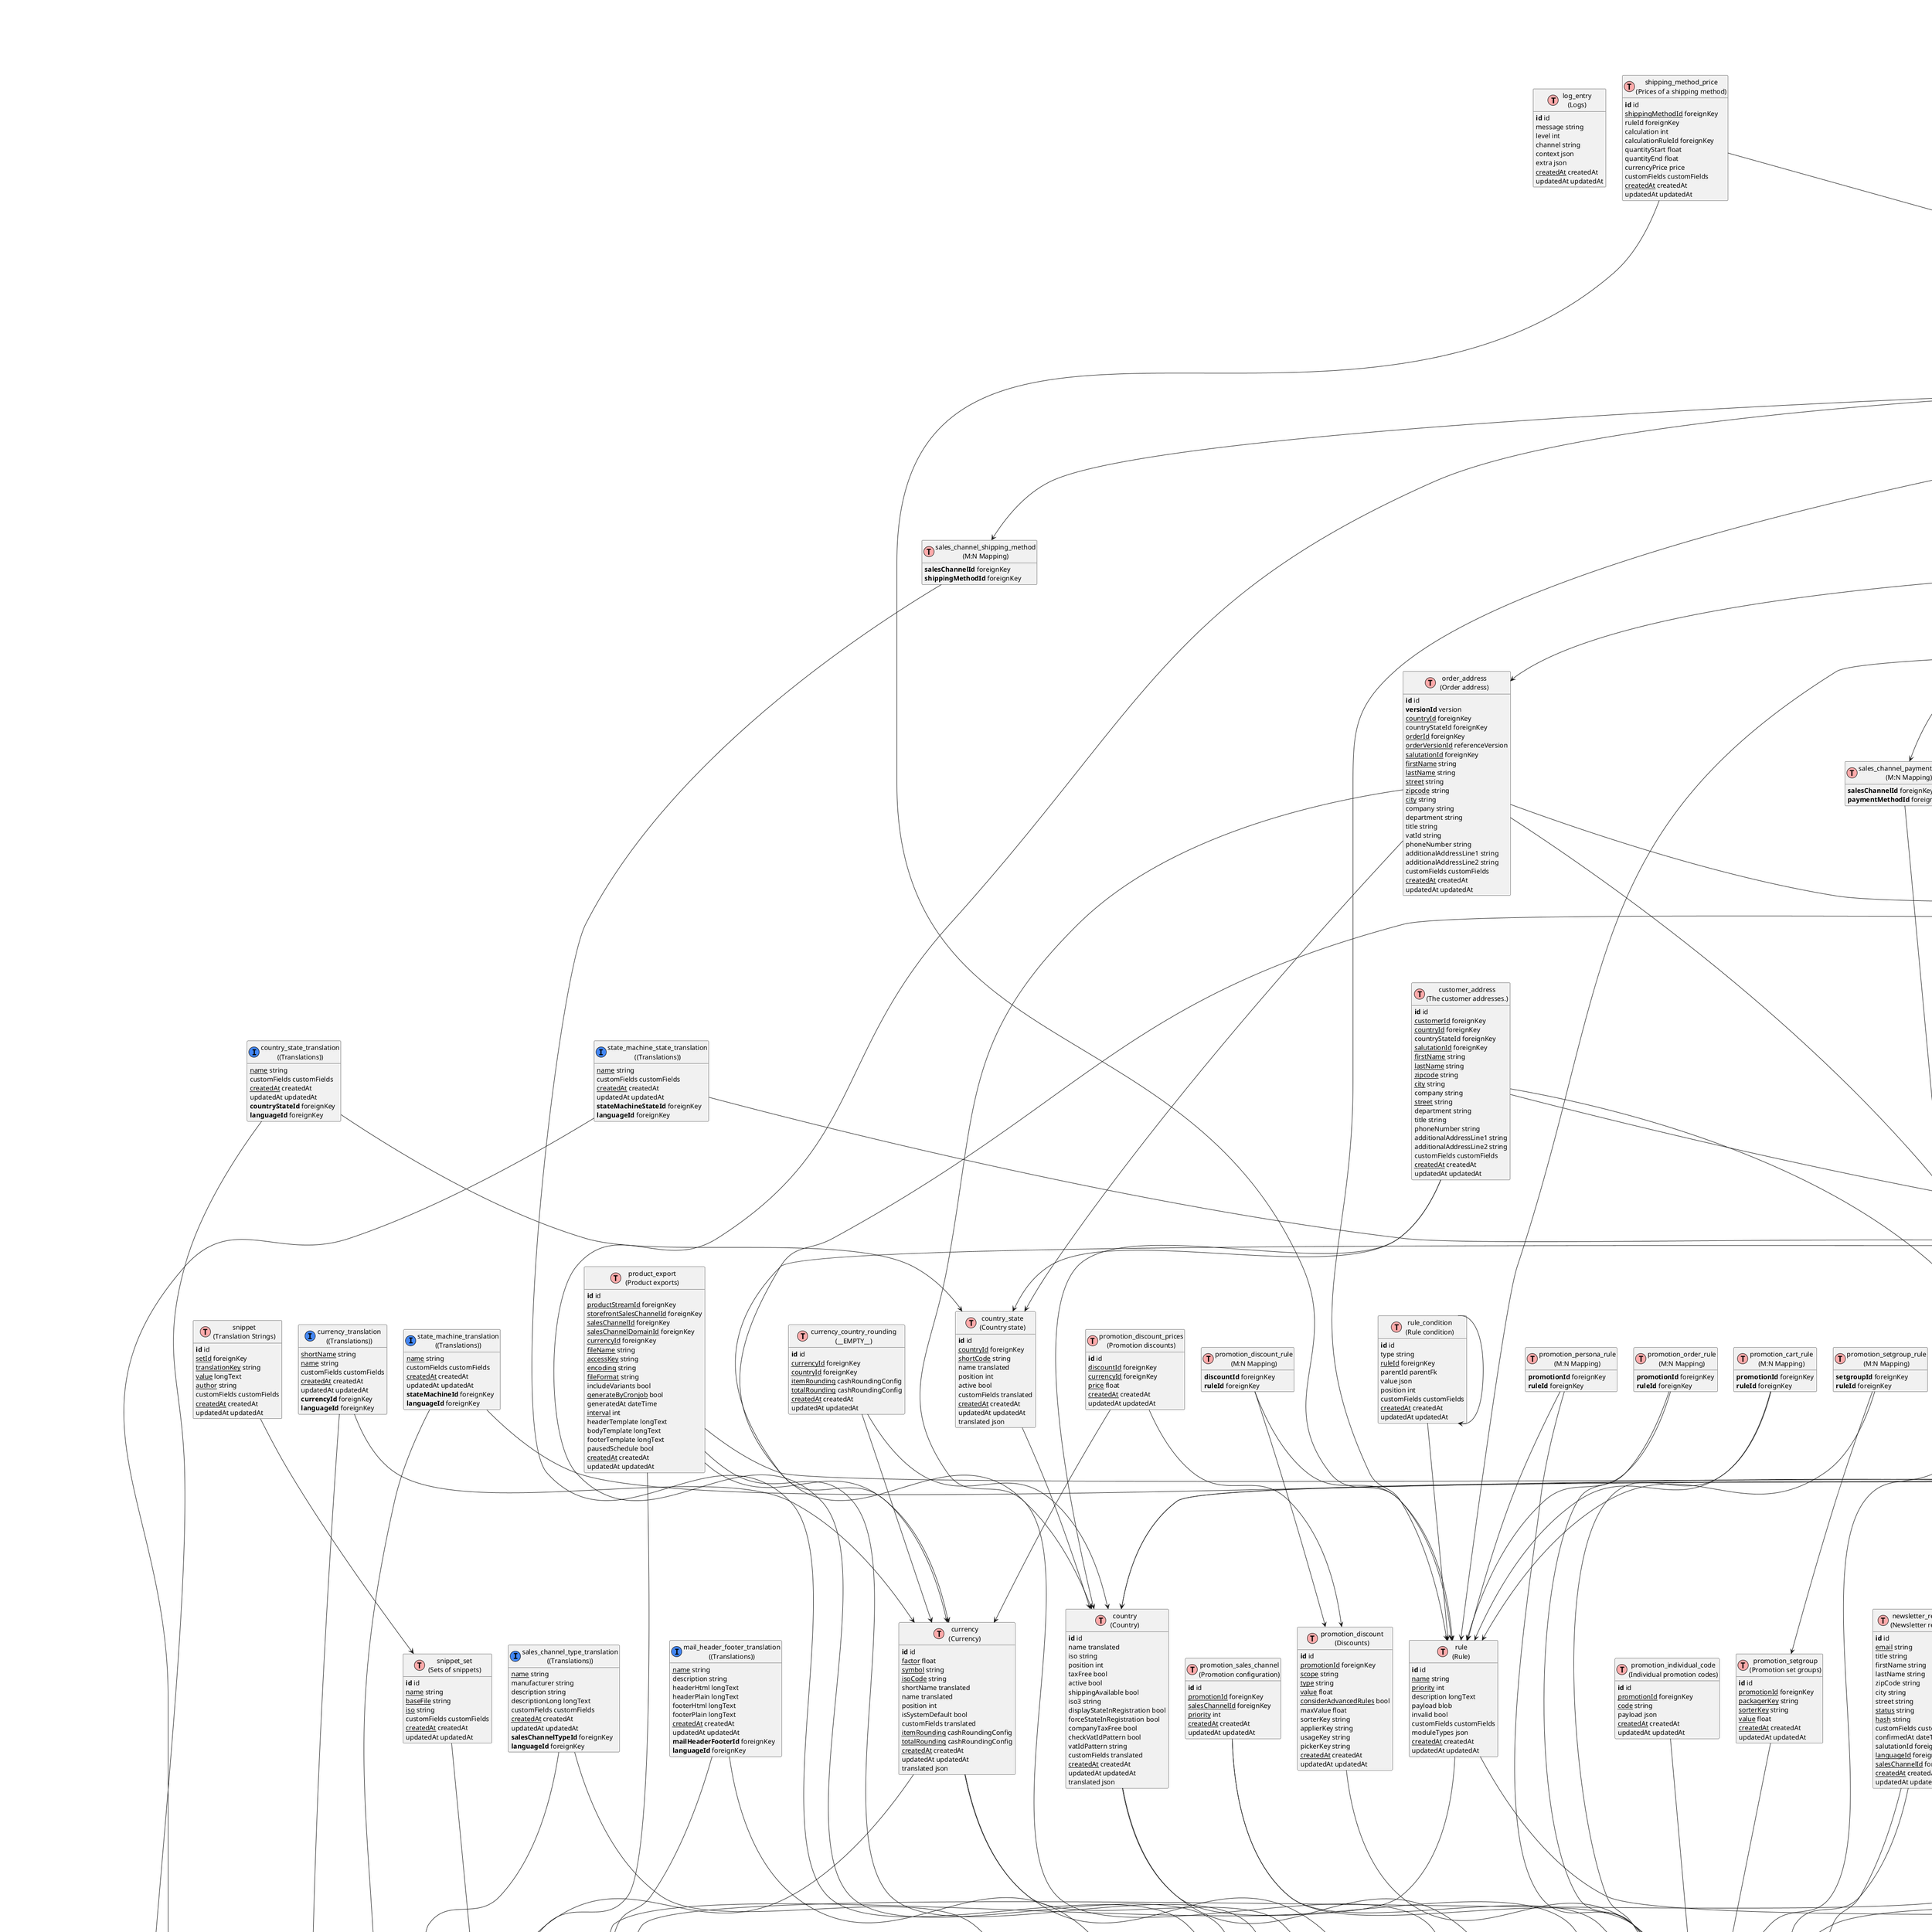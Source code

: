 @startuml
' uncomment the line below if you're using computer with a retina display
' skinparam dpi 300
!define Table(name,desc) class name as "desc" << (T,#FFAAAA) >>
!define ForeignTable(name,desc) class name as "desc" << (T,#ada6a6) >>
!define TranslationTable(name,desc) class name as "desc" << (I,#4286f4) >>
' we use bold for primary key
' green color for unique
' and underscore for not_null
!define primary_key(x) <b>x</b>
!define unique(x) <color:green>x</color>
!define not_null(x) <u>x</u>
' other tags available:
' <i></i>
' <back:COLOR></color>, where color is a color name or html color code
' (#FFAACC)
' see: http://plantuml.com/classes.html#More
hide methods
hide stereotypes
hide empty members
skinparam backgroundColor #FFFFFF

' entities

Table(ShopwareCoreFrameworkLogLogEntryDefinition, "log_entry\n(Logs)") {
   primary_key(id) id
   message string
   level int
   channel string
   context json
   extra json
   not_null(createdAt) createdAt
   updatedAt updatedAt
}
Table(ShopwareCoreFrameworkApiAclRoleAclRoleDefinition, "acl_role\n(Acl role)") {
   primary_key(id) id
   not_null(name) string
   description longText
   not_null(privileges) list
   not_null(createdAt) createdAt
   updatedAt updatedAt
}
Table(ShopwareCoreFrameworkApiAclRoleAclUserRoleDefinition, "acl_user_role\n(M:N Mapping)") {
   primary_key(userId) foreignKey
   primary_key(aclRoleId) foreignKey
   not_null(createdAt) createdAt
   updatedAt updatedAt
}
Table(ShopwareCoreFrameworkAppAppDefinition, "app\n(__EMPTY__)") {
   primary_key(id) id
   not_null(name) string
   not_null(path) string
   author string
   copyright string
   license string
   not_null(active) bool
   not_null(configurable) bool
   privacy string
   not_null(version) string
   iconRaw blob
   icon string
   appSecret string
   modules list
   mainModule json
   cookies list
   label translated
   description translated
   privacyPolicyExtensions translated
   not_null(integrationId) foreignKey
   not_null(aclRoleId) foreignKey
   not_null(createdAt) createdAt
   updatedAt updatedAt
   translated json
}
TranslationTable(ShopwareCoreFrameworkAppAggregateAppTranslationAppTranslationDefinition, "app_translation\n((Translations))") {
   not_null(label) string
   description longText
   privacyPolicyExtensions longText
   not_null(createdAt) createdAt
   updatedAt updatedAt
   primary_key(appId) foreignKey
   primary_key(languageId) foreignKey
}
Table(ShopwareCoreFrameworkAppAggregateActionButtonActionButtonDefinition, "app_action_button\n(__EMPTY__)") {
   primary_key(id) id
   not_null(entity) string
   not_null(view) string
   not_null(url) string
   not_null(action) string
   not_null(openNewTab) bool
   label translated
   not_null(appId) foreignKey
   not_null(createdAt) createdAt
   updatedAt updatedAt
   translated json
}
TranslationTable(ShopwareCoreFrameworkAppAggregateActionButtonTranslationActionButtonTranslationDefinition, "app_action_button_translation\n((Translations))") {
   not_null(label) string
   not_null(createdAt) createdAt
   updatedAt updatedAt
   primary_key(appActionButtonId) foreignKey
   primary_key(languageId) foreignKey
}
Table(ShopwareCoreFrameworkAppTemplateTemplateDefinition, "app_template\n(__EMPTY__)") {
   primary_key(id) id
   not_null(template) longText
   not_null(path) string
   not_null(active) bool
   not_null(appId) foreignKey
   not_null(createdAt) createdAt
   updatedAt updatedAt
}
Table(ShopwareCoreSystemCustomFieldCustomFieldDefinition, "custom_field\n(CustomField configuration)") {
   primary_key(id) id
   not_null(name) string
   not_null(type) string
   config json
   active bool
   customFieldSetId foreignKey
   not_null(createdAt) createdAt
   updatedAt updatedAt
}
Table(ShopwareCoreSystemCustomFieldAggregateCustomFieldSetCustomFieldSetDefinition, "custom_field_set\n(CustomField set/group)") {
   primary_key(id) id
   not_null(name) string
   config json
   active bool
   global bool
   position int
   appId foreignKey
   not_null(createdAt) createdAt
   updatedAt updatedAt
}
Table(ShopwareCoreSystemCustomFieldAggregateCustomFieldSetRelationCustomFieldSetRelationDefinition, "custom_field_set_relation\n(Set to entity relation)") {
   primary_key(id) id
   not_null(customFieldSetId) foreignKey
   not_null(entityName) string
   not_null(createdAt) createdAt
   updatedAt updatedAt
}
Table(ShopwareCoreFrameworkEventEventActionEventActionDefinition, "event_action\n(Configurable event handling)") {
   primary_key(id) id
   not_null(eventName) string
   not_null(actionName) string
   config json
   active bool
   title string
   not_null(createdAt) createdAt
   updatedAt updatedAt
}
Table(ShopwareCoreFrameworkEventEventActionAggregateEventActionRuleEventActionRuleDefinition, "event_action_rule\n(M:N Mapping)") {
   primary_key(eventActionId) foreignKey
   primary_key(ruleId) foreignKey
}
Table(ShopwareCoreFrameworkEventEventActionAggregateEventActionSalesChannelEventActionSalesChannelDefinition, "event_action_sales_channel\n(M:N Mapping)") {
   primary_key(eventActionId) foreignKey
   primary_key(salesChannelId) foreignKey
}
Table(ShopwareCoreFrameworkMessageQueueDeadMessageDeadMessageDefinition, "dead_message\n(Failing messages)") {
   primary_key(id) id
   not_null(originalMessageClass) longText
   not_null(serializedOriginalMessage) blob
   not_null(handlerClass) longText
   not_null(encrypted) bool
   not_null(errorCount) int
   not_null(nextExecutionTime) dateTime
   not_null(exception) longText
   not_null(exceptionMessage) longText
   not_null(exceptionFile) longText
   not_null(exceptionLine) int
   scheduledTaskId foreignKey
   not_null(createdAt) createdAt
   updatedAt updatedAt
}
Table(ShopwareCoreFrameworkMessageQueueMessageQueueStatsDefinition, "message_queue_stats\n(Stats)") {
   primary_key(id) id
   not_null(name) string
   not_null(size) int
   not_null(createdAt) createdAt
   updatedAt updatedAt
}
Table(ShopwareCoreFrameworkPluginPluginDefinition, "plugin\n(Plugin)") {
   primary_key(id) id
   not_null(baseClass) string
   not_null(name) string
   composerName string
   not_null(autoload) json
   active bool
   managedByComposer bool
   path string
   author string
   copyright string
   license string
   not_null(version) string
   upgradeVersion string
   installedAt dateTime
   upgradedAt dateTime
   iconRaw blob
   icon string
   label translated
   description translated
   manufacturerLink translated
   supportLink translated
   changelog translated
   customFields translated
   not_null(createdAt) createdAt
   updatedAt updatedAt
   translated json
}
TranslationTable(ShopwareCoreFrameworkPluginAggregatePluginTranslationPluginTranslationDefinition, "plugin_translation\n((Translations))") {
   not_null(label) string
   description longText
   manufacturerLink string
   supportLink string
   changelog json
   customFields customFields
   not_null(createdAt) createdAt
   updatedAt updatedAt
   primary_key(pluginId) foreignKey
   primary_key(languageId) foreignKey
}
Table(ShopwareCoreFrameworkMessageQueueScheduledTaskScheduledTaskDefinition, "scheduled_task\n(Cron job)") {
   primary_key(id) id
   not_null(name) string
   not_null(scheduledTaskClass) string
   not_null(runInterval) int
   not_null(status) string
   lastExecutionTime dateTime
   not_null(nextExecutionTime) dateTime
   not_null(createdAt) createdAt
   updatedAt updatedAt
}
Table(ShopwareCoreSystemLanguageLanguageDefinition, "language\n(Language)") {
   primary_key(id) id
   parentId parentFk
   not_null(localeId) foreignKey
   translationCodeId foreignKey
   not_null(name) string
   customFields customFields
   not_null(createdAt) createdAt
   updatedAt updatedAt
}
Table(ShopwareCoreContentSeoSeoUrlSeoUrlDefinition, "seo_url\n(Seo urls)") {
   primary_key(id) id
   salesChannelId foreignKey
   not_null(languageId) foreignKey
   not_null(foreignKey) id
   not_null(routeName) string
   not_null(pathInfo) string
   not_null(seoPathInfo) string
   isCanonical bool
   isModified bool
   isDeleted bool
   url string
   customFields customFields
   not_null(createdAt) createdAt
   updatedAt updatedAt
}
Table(ShopwareCoreContentSeoSeoUrlTemplateSeoUrlTemplateDefinition, "seo_url_template\n(Template)") {
   primary_key(id) id
   salesChannelId foreignKey
   not_null(entityName) string
   not_null(routeName) string
   template string
   isValid bool
   customFields customFields
   not_null(createdAt) createdAt
   updatedAt updatedAt
}
Table(ShopwareCoreContentSeoMainCategoryMainCategoryDefinition, "main_category\n(Seo main category)") {
   primary_key(id) id
   not_null(productId) foreignKey
   not_null(productVersionId) referenceVersion
   not_null(categoryId) foreignKey
   not_null(categoryVersionId) referenceVersion
   not_null(salesChannelId) foreignKey
   not_null(createdAt) createdAt
   updatedAt updatedAt
}
Table(ShopwareCoreFrameworkWebhookWebhookDefinition, "webhook\n(__EMPTY__)") {
   primary_key(id) id
   not_null(name) string
   not_null(eventName) string
   not_null(url) string
   appId foreignKey
   not_null(createdAt) createdAt
   updatedAt updatedAt
}
Table(ShopwareCoreSystemSalesChannelSalesChannelDefinition, "sales_channel\n(Sales Channel)") {
   primary_key(id) id
   not_null(typeId) foreignKey
   not_null(languageId) foreignKey
   not_null(customerGroupId) foreignKey
   not_null(currencyId) foreignKey
   not_null(paymentMethodId) foreignKey
   not_null(shippingMethodId) foreignKey
   not_null(countryId) foreignKey
   analyticsId foreignKey
   not_null(navigationCategoryId) foreignKey
   not_null(navigationCategoryVersionId) referenceVersion
   navigationCategoryDepth int
   footerCategoryId foreignKey
   footerCategoryVersionId referenceVersion
   serviceCategoryId foreignKey
   serviceCategoryVersionId referenceVersion
   mailHeaderFooterId foreignKey
   hreflangDefaultDomainId foreignKey
   name translated
   shortName string
   taxCalculationType string
   not_null(accessKey) string
   configuration json
   active bool
   hreflangActive bool
   maintenance bool
   maintenanceIpWhitelist list
   customFields translated
   paymentMethodIds manyToManyId
   homeCmsPageId foreignKey
   not_null(homeCmsPageVersionId) referenceVersion
   homeSlotConfig translated
   homeEnabled translated
   homeName translated
   homeMetaTitle translated
   homeMetaDescription translated
   homeKeywords translated
   not_null(createdAt) createdAt
   updatedAt updatedAt
   translated json
}
TranslationTable(ShopwareCoreSystemSalesChannelAggregateSalesChannelTranslationSalesChannelTranslationDefinition, "sales_channel_translation\n((Translations))") {
   not_null(name) string
   homeSlotConfig json
   not_null(homeEnabled) bool
   homeName string
   homeMetaTitle string
   homeMetaDescription string
   homeKeywords string
   customFields customFields
   not_null(createdAt) createdAt
   updatedAt updatedAt
   primary_key(salesChannelId) foreignKey
   primary_key(languageId) foreignKey
}
Table(ShopwareCoreSystemSalesChannelAggregateSalesChannelCountrySalesChannelCountryDefinition, "sales_channel_country\n(M:N Mapping)") {
   primary_key(salesChannelId) foreignKey
   primary_key(countryId) foreignKey
}
Table(ShopwareCoreSystemSalesChannelAggregateSalesChannelCurrencySalesChannelCurrencyDefinition, "sales_channel_currency\n(M:N Mapping)") {
   primary_key(salesChannelId) foreignKey
   primary_key(currencyId) foreignKey
}
Table(ShopwareCoreSystemSalesChannelAggregateSalesChannelDomainSalesChannelDomainDefinition, "sales_channel_domain\n(Domain names of a sales)") {
   primary_key(id) id
   not_null(url) string
   not_null(salesChannelId) foreignKey
   not_null(languageId) foreignKey
   not_null(currencyId) foreignKey
   not_null(snippetSetId) foreignKey
   hreflangUseOnlyLocale bool
   customFields customFields
   not_null(createdAt) createdAt
   updatedAt updatedAt
}
Table(ShopwareCoreSystemSalesChannelAggregateSalesChannelLanguageSalesChannelLanguageDefinition, "sales_channel_language\n(M:N Mapping)") {
   primary_key(salesChannelId) foreignKey
   primary_key(languageId) foreignKey
}
Table(ShopwareCoreSystemSalesChannelAggregateSalesChannelPaymentMethodSalesChannelPaymentMethodDefinition, "sales_channel_payment_method\n(M:N Mapping)") {
   primary_key(salesChannelId) foreignKey
   primary_key(paymentMethodId) foreignKey
}
Table(ShopwareCoreSystemSalesChannelAggregateSalesChannelShippingMethodSalesChannelShippingMethodDefinition, "sales_channel_shipping_method\n(M:N Mapping)") {
   primary_key(salesChannelId) foreignKey
   primary_key(shippingMethodId) foreignKey
}
Table(ShopwareCoreSystemSalesChannelAggregateSalesChannelTypeSalesChannelTypeDefinition, "sales_channel_type\n(Type)") {
   primary_key(id) id
   coverUrl string
   iconName string
   screenshotUrls list
   name translated
   manufacturer translated
   description translated
   descriptionLong translated
   customFields translated
   not_null(createdAt) createdAt
   updatedAt updatedAt
   translated json
}
TranslationTable(ShopwareCoreSystemSalesChannelAggregateSalesChannelTypeTranslationSalesChannelTypeTranslationDefinition, "sales_channel_type_translation\n((Translations))") {
   not_null(name) string
   manufacturer string
   description string
   descriptionLong longText
   customFields customFields
   not_null(createdAt) createdAt
   updatedAt updatedAt
   primary_key(salesChannelTypeId) foreignKey
   primary_key(languageId) foreignKey
}
Table(ShopwareCoreSystemSalesChannelAggregateSalesChannelAnalyticsSalesChannelAnalyticsDefinition, "sales_channel_analytics\n(Sales channel analytics)") {
   primary_key(id) id
   trackingId string
   active bool
   trackOrders bool
   anonymizeIp bool
   not_null(createdAt) createdAt
   updatedAt updatedAt
}
Table(ShopwareCoreSystemCountryCountryDefinition, "country\n(Country)") {
   primary_key(id) id
   name translated
   iso string
   position int
   taxFree bool
   active bool
   shippingAvailable bool
   iso3 string
   displayStateInRegistration bool
   forceStateInRegistration bool
   companyTaxFree bool
   checkVatIdPattern bool
   vatIdPattern string
   customFields translated
   not_null(createdAt) createdAt
   updatedAt updatedAt
   translated json
}
Table(ShopwareCoreSystemCountryAggregateCountryStateCountryStateDefinition, "country_state\n(Country state)") {
   primary_key(id) id
   not_null(countryId) foreignKey
   not_null(shortCode) string
   name translated
   position int
   active bool
   customFields translated
   not_null(createdAt) createdAt
   updatedAt updatedAt
   translated json
}
TranslationTable(ShopwareCoreSystemCountryAggregateCountryStateTranslationCountryStateTranslationDefinition, "country_state_translation\n((Translations))") {
   not_null(name) string
   customFields customFields
   not_null(createdAt) createdAt
   updatedAt updatedAt
   primary_key(countryStateId) foreignKey
   primary_key(languageId) foreignKey
}
TranslationTable(ShopwareCoreSystemCountryAggregateCountryTranslationCountryTranslationDefinition, "country_translation\n((Translations))") {
   not_null(name) string
   customFields customFields
   not_null(createdAt) createdAt
   updatedAt updatedAt
   primary_key(countryId) foreignKey
   primary_key(languageId) foreignKey
}
Table(ShopwareCoreSystemCurrencyCurrencyDefinition, "currency\n(Currency)") {
   primary_key(id) id
   not_null(factor) float
   not_null(symbol) string
   not_null(isoCode) string
   shortName translated
   name translated
   position int
   isSystemDefault bool
   customFields translated
   not_null(itemRounding) cashRoundingConfig
   not_null(totalRounding) cashRoundingConfig
   not_null(createdAt) createdAt
   updatedAt updatedAt
   translated json
}
Table(ShopwareCoreSystemCurrencyAggregateCurrencyCountryRoundingCurrencyCountryRoundingDefinition, "currency_country_rounding\n(__EMPTY__)") {
   primary_key(id) id
   not_null(currencyId) foreignKey
   not_null(countryId) foreignKey
   not_null(itemRounding) cashRoundingConfig
   not_null(totalRounding) cashRoundingConfig
   not_null(createdAt) createdAt
   updatedAt updatedAt
}
TranslationTable(ShopwareCoreSystemCurrencyAggregateCurrencyTranslationCurrencyTranslationDefinition, "currency_translation\n((Translations))") {
   not_null(shortName) string
   not_null(name) string
   customFields customFields
   not_null(createdAt) createdAt
   updatedAt updatedAt
   primary_key(currencyId) foreignKey
   primary_key(languageId) foreignKey
}
Table(ShopwareCoreSystemLocaleLocaleDefinition, "locale\n(A locale)") {
   primary_key(id) id
   not_null(code) string
   name translated
   territory translated
   customFields translated
   not_null(createdAt) createdAt
   updatedAt updatedAt
   translated json
}
TranslationTable(ShopwareCoreSystemLocaleAggregateLocaleTranslationLocaleTranslationDefinition, "locale_translation\n((Translations))") {
   not_null(name) string
   not_null(territory) string
   customFields customFields
   not_null(createdAt) createdAt
   updatedAt updatedAt
   primary_key(localeId) foreignKey
   primary_key(languageId) foreignKey
}
Table(ShopwareCoreSystemSnippetAggregateSnippetSetSnippetSetDefinition, "snippet_set\n(Sets of snippets)") {
   primary_key(id) id
   not_null(name) string
   not_null(baseFile) string
   not_null(iso) string
   customFields customFields
   not_null(createdAt) createdAt
   updatedAt updatedAt
}
Table(ShopwareCoreSystemSnippetSnippetDefinition, "snippet\n(Translation Strings)") {
   primary_key(id) id
   not_null(setId) foreignKey
   not_null(translationKey) string
   not_null(value) longText
   not_null(author) string
   customFields customFields
   not_null(createdAt) createdAt
   updatedAt updatedAt
}
Table(ShopwareCoreSystemSalutationSalutationDefinition, "salutation\n(Salutation configuration)") {
   primary_key(id) id
   not_null(salutationKey) string
   displayName translated
   letterName translated
   not_null(createdAt) createdAt
   updatedAt updatedAt
   translated json
}
TranslationTable(ShopwareCoreSystemSalutationAggregateSalutationTranslationSalutationTranslationDefinition, "salutation_translation\n((Translations))") {
   not_null(displayName) string
   not_null(letterName) string
   not_null(createdAt) createdAt
   updatedAt updatedAt
   primary_key(salutationId) foreignKey
   primary_key(languageId) foreignKey
}
Table(ShopwareCoreSystemTaxTaxDefinition, "tax\n(Available tax settings)") {
   primary_key(id) id
   not_null(taxRate) float
   not_null(name) string
   not_null(position) int
   customFields customFields
   not_null(createdAt) createdAt
   updatedAt updatedAt
}
Table(ShopwareCoreSystemTaxAggregateTaxRuleTaxRuleDefinition, "tax_rule\n(Tax rules)") {
   primary_key(id) id
   not_null(taxRuleTypeId) foreignKey
   not_null(countryId) foreignKey
   not_null(taxRate) float
   data json
   not_null(taxId) foreignKey
   not_null(createdAt) createdAt
   updatedAt updatedAt
}
Table(ShopwareCoreSystemTaxAggregateTaxRuleTypeTaxRuleTypeDefinition, "tax_rule_type\n(Tax rule types)") {
   primary_key(id) id
   not_null(technicalName) string
   not_null(position) int
   typeName translated
   not_null(createdAt) createdAt
   updatedAt updatedAt
   translated json
}
TranslationTable(ShopwareCoreSystemTaxAggregateTaxRuleTypeTranslationTaxRuleTypeTranslationDefinition, "tax_rule_type_translation\n((Translations))") {
   not_null(typeName) string
   not_null(createdAt) createdAt
   updatedAt updatedAt
   primary_key(taxRuleTypeId) foreignKey
   primary_key(languageId) foreignKey
}
Table(ShopwareCoreSystemUnitUnitDefinition, "unit\n(Measuring unit)") {
   primary_key(id) id
   shortCode translated
   name translated
   customFields translated
   not_null(createdAt) createdAt
   updatedAt updatedAt
   translated json
}
TranslationTable(ShopwareCoreSystemUnitAggregateUnitTranslationUnitTranslationDefinition, "unit_translation\n((Translations))") {
   not_null(shortCode) string
   not_null(name) string
   customFields customFields
   not_null(createdAt) createdAt
   updatedAt updatedAt
   primary_key(unitId) foreignKey
   primary_key(languageId) foreignKey
}
Table(ShopwareCoreSystemUserUserDefinition, "user\n(Administration/ Management Account user)") {
   primary_key(id) id
   not_null(localeId) foreignKey
   avatarId foreignKey
   not_null(username) string
   not_null(password) password
   not_null(firstName) string
   not_null(lastName) string
   title string
   not_null(email) string
   active bool
   admin bool
   lastUpdatedPasswordAt dateTime
   customFields customFields
   storeToken string
   not_null(createdAt) createdAt
   updatedAt updatedAt
}
Table(ShopwareCoreSystemUserAggregateUserConfigUserConfigDefinition, "user_config\n(User Config)") {
   primary_key(id) id
   not_null(userId) foreignKey
   not_null(key) string
   value json
   not_null(createdAt) createdAt
   updatedAt updatedAt
}
Table(ShopwareCoreSystemUserAggregateUserAccessKeyUserAccessKeyDefinition, "user_access_key\n(oAuth access key)") {
   primary_key(id) id
   not_null(userId) foreignKey
   not_null(accessKey) string
   not_null(secretAccessKey) password
   writeAccess bool
   lastUsageAt dateTime
   customFields customFields
   not_null(createdAt) createdAt
   updatedAt updatedAt
}
Table(ShopwareCoreSystemUserAggregateUserRecoveryUserRecoveryDefinition, "user_recovery\n(User / Account recovery process)") {
   primary_key(id) id
   not_null(hash) string
   not_null(userId) foreignKey
   not_null(createdAt) createdAt
   updatedAt updatedAt
}
Table(ShopwareCoreSystemIntegrationIntegrationDefinition, "integration\n(O-Auth integration)") {
   primary_key(id) id
   not_null(label) string
   not_null(accessKey) string
   not_null(secretAccessKey) password
   writeAccess bool
   lastUsageAt dateTime
   admin bool
   customFields customFields
   not_null(createdAt) createdAt
   updatedAt updatedAt
}
Table(ShopwareCoreSystemIntegrationAggregateIntegrationRoleIntegrationRoleDefinition, "integration_role\n(M:N Mapping)") {
   primary_key(integrationId) foreignKey
   primary_key(aclRoleId) foreignKey
}
Table(ShopwareCoreSystemStateMachineStateMachineDefinition, "state_machine\n(State machine)") {
   primary_key(id) id
   not_null(technicalName) string
   name translated
   customFields translated
   initialStateId foreignKey
   not_null(createdAt) createdAt
   updatedAt updatedAt
   translated json
}
TranslationTable(ShopwareCoreSystemStateMachineStateMachineTranslationDefinition, "state_machine_translation\n((Translations))") {
   not_null(name) string
   customFields customFields
   not_null(createdAt) createdAt
   updatedAt updatedAt
   primary_key(stateMachineId) foreignKey
   primary_key(languageId) foreignKey
}
Table(ShopwareCoreSystemStateMachineAggregationStateMachineStateStateMachineStateDefinition, "state_machine_state\n(State)") {
   primary_key(id) id
   not_null(technicalName) string
   name translated
   not_null(stateMachineId) foreignKey
   customFields translated
   not_null(createdAt) createdAt
   updatedAt updatedAt
   translated json
}
TranslationTable(ShopwareCoreSystemStateMachineAggregationStateMachineStateStateMachineStateTranslationDefinition, "state_machine_state_translation\n((Translations))") {
   not_null(name) string
   customFields customFields
   not_null(createdAt) createdAt
   updatedAt updatedAt
   primary_key(stateMachineStateId) foreignKey
   primary_key(languageId) foreignKey
}
Table(ShopwareCoreSystemStateMachineAggregationStateMachineTransitionStateMachineTransitionDefinition, "state_machine_transition\n(State transition)") {
   primary_key(id) id
   not_null(actionName) string
   not_null(stateMachineId) foreignKey
   not_null(fromStateId) foreignKey
   not_null(toStateId) foreignKey
   customFields customFields
   not_null(createdAt) createdAt
   updatedAt updatedAt
}
Table(ShopwareCoreSystemStateMachineAggregationStateMachineHistoryStateMachineHistoryDefinition, "state_machine_history\n(State transition history)") {
   primary_key(id) id
   not_null(stateMachineId) foreignKey
   not_null(entityName) string
   not_null(entityId) json
   not_null(fromStateId) foreignKey
   not_null(toStateId) foreignKey
   transitionActionName string
   userId foreignKey
   not_null(createdAt) createdAt
   updatedAt updatedAt
}
Table(ShopwareCoreSystemSystemConfigSystemConfigDefinition, "system_config\n(System configuration)") {
   primary_key(id) id
   not_null(configurationKey) string
   not_null(configurationValue) configurationValue
   salesChannelId foreignKey
   not_null(createdAt) createdAt
   updatedAt updatedAt
}
Table(ShopwareCoreSystemNumberRangeNumberRangeDefinition, "number_range\n(Number range)") {
   primary_key(id) id
   not_null(typeId) foreignKey
   not_null(global) bool
   name translated
   description translated
   not_null(pattern) string
   not_null(start) int
   customFields translated
   not_null(createdAt) createdAt
   updatedAt updatedAt
   translated json
}
Table(ShopwareCoreSystemNumberRangeAggregateNumberRangeSalesChannelNumberRangeSalesChannelDefinition, "number_range_sales_channel\n(M:N Mapping)") {
   primary_key(id) id
   not_null(numberRangeId) foreignKey
   not_null(salesChannelId) foreignKey
   numberRangeTypeId foreignKey
   not_null(createdAt) createdAt
   updatedAt updatedAt
}
Table(ShopwareCoreSystemNumberRangeAggregateNumberRangeStateNumberRangeStateDefinition, "number_range_state\n(Current number range max value)") {
   primary_key(id) id
   not_null(numberRangeId) foreignKey
   not_null(lastValue) int
   not_null(createdAt) createdAt
   updatedAt updatedAt
}
Table(ShopwareCoreSystemNumberRangeAggregateNumberRangeTypeNumberRangeTypeDefinition, "number_range_type\n(Type)") {
   primary_key(id) id
   technicalName string
   typeName translated
   not_null(global) bool
   customFields translated
   not_null(createdAt) createdAt
   updatedAt updatedAt
   translated json
}
TranslationTable(ShopwareCoreSystemNumberRangeAggregateNumberRangeTypeTranslationNumberRangeTypeTranslationDefinition, "number_range_type_translation\n((Translations))") {
   not_null(typeName) string
   customFields customFields
   not_null(createdAt) createdAt
   updatedAt updatedAt
   primary_key(numberRangeTypeId) foreignKey
   primary_key(languageId) foreignKey
}
TranslationTable(ShopwareCoreSystemNumberRangeAggregateNumberRangeTranslationNumberRangeTranslationDefinition, "number_range_translation\n((Translations))") {
   not_null(name) string
   description string
   customFields customFields
   not_null(createdAt) createdAt
   updatedAt updatedAt
   primary_key(numberRangeId) foreignKey
   primary_key(languageId) foreignKey
}
Table(ShopwareCoreSystemTagTagDefinition, "tag\n(Taxonomy)") {
   primary_key(id) id
   not_null(name) string
   not_null(createdAt) createdAt
   updatedAt updatedAt
}
Table(ShopwareCoreContentCategoryCategoryDefinition, "category\n(Category tree)") {
   primary_key(id) id
   primary_key(versionId) version
   parentId parentFk
   not_null(parentVersionId) referenceVersion
   afterCategoryId foreignKey
   not_null(afterCategoryVersionId) referenceVersion
   mediaId foreignKey
   not_null(displayNestedProducts) bool
   autoIncrement int
   breadcrumb translated
   level treeLevel
   path treePath
   childCount childCount
   not_null(type) string
   not_null(productAssignmentType) string
   visible bool
   active bool
   name translated
   customFields translated
   slotConfig translated
   linkType translated
   internalLink translated
   externalLink translated
   linkNewTab translated
   description translated
   metaTitle translated
   metaDescription translated
   keywords translated
   cmsPageId foreignKey
   not_null(cmsPageVersionId) referenceVersion
   productStreamId foreignKey
   not_null(createdAt) createdAt
   updatedAt updatedAt
   translated json
}
TranslationTable(ShopwareCoreContentCategoryAggregateCategoryTranslationCategoryTranslationDefinition, "category_translation\n((Translations))") {
   not_null(name) string
   breadcrumb list
   slotConfig json
   linkType string
   internalLink id
   externalLink string
   linkNewTab bool
   description longText
   metaTitle longText
   metaDescription longText
   keywords longText
   customFields customFields
   not_null(createdAt) createdAt
   updatedAt updatedAt
   primary_key(categoryId) foreignKey
   primary_key(languageId) foreignKey
   primary_key(categoryVersionId) referenceVersion
}
Table(ShopwareCoreContentCategoryAggregateCategoryTagCategoryTagDefinition, "category_tag\n(M:N Mapping)") {
   primary_key(categoryId) foreignKey
   primary_key(categoryVersionId) referenceVersion
   primary_key(tagId) foreignKey
}
Table(ShopwareCoreContentMediaMediaDefinition, "media\n(Media / Files)") {
   primary_key(id) id
   userId foreignKey
   mediaFolderId foreignKey
   mimeType string
   fileExtension string
   uploadedAt dateTime
   fileName longText
   fileSize int
   mediaTypeRaw blob
   metaData json
   mediaType json
   alt translated
   title translated
   url string
   hasFile bool
   private bool
   customFields translated
   thumbnailsRo blob
   not_null(createdAt) createdAt
   updatedAt updatedAt
   translated json
}
Table(ShopwareCoreContentMediaAggregateMediaDefaultFolderMediaDefaultFolderDefinition, "media_default_folder\n(Default folders)") {
   primary_key(id) id
   not_null(associationFields) list
   not_null(entity) string
   customFields customFields
   not_null(createdAt) createdAt
   updatedAt updatedAt
}
Table(ShopwareCoreContentMediaAggregateMediaThumbnailMediaThumbnailDefinition, "media_thumbnail\n(Generated Thumbnail)") {
   primary_key(id) id
   not_null(mediaId) foreignKey
   not_null(width) int
   not_null(height) int
   url string
   customFields customFields
   not_null(createdAt) createdAt
   updatedAt updatedAt
}
TranslationTable(ShopwareCoreContentMediaAggregateMediaTranslationMediaTranslationDefinition, "media_translation\n((Translations))") {
   title string
   alt longText
   customFields customFields
   not_null(createdAt) createdAt
   updatedAt updatedAt
   primary_key(mediaId) foreignKey
   primary_key(languageId) foreignKey
}
Table(ShopwareCoreContentMediaAggregateMediaFolderMediaFolderDefinition, "media_folder\n(Folder structure)") {
   primary_key(id) id
   useParentConfiguration bool
   not_null(configurationId) foreignKey
   defaultFolderId foreignKey
   parentId parentFk
   childCount childCount
   not_null(name) string
   customFields customFields
   not_null(createdAt) createdAt
   updatedAt updatedAt
}
Table(ShopwareCoreContentMediaAggregateMediaThumbnailSizeMediaThumbnailSizeDefinition, "media_thumbnail_size\n(Generated Thumbnails)") {
   primary_key(id) id
   not_null(width) int
   not_null(height) int
   customFields customFields
   not_null(createdAt) createdAt
   updatedAt updatedAt
}
Table(ShopwareCoreContentMediaAggregateMediaFolderConfigurationMediaFolderConfigurationDefinition, "media_folder_configuration\n(Configuration)") {
   primary_key(id) id
   createThumbnails bool
   keepAspectRatio bool
   thumbnailQuality int
   private bool
   noAssociation bool
   mediaThumbnailSizesRo blob
   customFields customFields
   not_null(createdAt) createdAt
   updatedAt updatedAt
}
Table(ShopwareCoreContentMediaAggregateMediaFolderConfigurationMediaThumbnailSizeMediaFolderConfigurationMediaThumbnailSizeDefinition, "media_folder_configuration_media_thumbnail_size\n(M:N Mapping)") {
   primary_key(mediaFolderConfigurationId) foreignKey
   primary_key(mediaThumbnailSizeId) foreignKey
}
Table(ShopwareCoreContentMediaAggregateMediaTagMediaTagDefinition, "media_tag\n(M:N Mapping)") {
   primary_key(mediaId) foreignKey
   primary_key(tagId) foreignKey
}
Table(ShopwareCoreContentProductProductDefinition, "product\n(Product)") {
   primary_key(id) id
   primary_key(versionId) version
   parentId parentFk
   not_null(parentVersionId) referenceVersion
   manufacturerId foreignKey
   not_null(productManufacturerVersionId) referenceVersion
   unitId foreignKey
   not_null(taxId) foreignKey
   coverId foreignKey
   productMediaVersionId referenceVersion
   deliveryTimeId foreignKey
   featureSetId foreignKey
   not_null(price) price
   not_null(productNumber) numberRange
   not_null(stock) int
   restockTime int
   autoIncrement int
   active bool
   availableStock int
   available bool
   isCloseout bool
   variation list
   displayGroup string
   configuratorGroupConfig json
   mainVariantId foreignKey
   variantRestrictions json
   manufacturerNumber string
   ean string
   purchaseSteps int
   maxPurchase int
   minPurchase int
   purchaseUnit float
   referenceUnit float
   shippingFree bool
   purchasePrices price
   markAsTopseller bool
   weight float
   width float
   height float
   length float
   releaseDate dateTime
   ratingAverage float
   categoryTree list
   propertyIds manyToManyId
   optionIds manyToManyId
   tagIds manyToManyId
   childCount childCount
   customFieldSetSelectionActive bool
   sales int
   cheapestPrice cheapestPrice
   metaDescription translated
   name translated
   keywords translated
   description translated
   metaTitle translated
   packUnit translated
   packUnitPlural translated
   customFields translated
   customSearchKeywords translated
   canonicalProductId foreignKey
   cmsPageId foreignKey
   not_null(cmsPageVersionId) referenceVersion
   slotConfig translated
   not_null(createdAt) createdAt
   updatedAt updatedAt
   translated json
}
Table(ShopwareCoreContentProductAggregateProductStreamMappingProductStreamMappingDefinition, "product_stream_mapping\n(M:N Mapping)") {
   primary_key(productId) foreignKey
   not_null(productVersionId) referenceVersion
   primary_key(productStreamId) foreignKey
}
Table(ShopwareCoreContentProductAggregateProductCategoryProductCategoryDefinition, "product_category\n(M:N Mapping)") {
   primary_key(productId) foreignKey
   primary_key(productVersionId) referenceVersion
   primary_key(categoryId) foreignKey
   primary_key(categoryVersionId) referenceVersion
}
Table(ShopwareCoreContentProductAggregateProductCustomFieldSetProductCustomFieldSetDefinition, "product_custom_field_set\n(M:N Mapping)") {
   primary_key(productId) foreignKey
   primary_key(customFieldSetId) foreignKey
   primary_key(productVersionId) referenceVersion
}
Table(ShopwareCoreContentProductAggregateProductTagProductTagDefinition, "product_tag\n(M:N Mapping)") {
   primary_key(productId) foreignKey
   primary_key(productVersionId) referenceVersion
   primary_key(tagId) foreignKey
}
Table(ShopwareCoreContentProductAggregateProductConfiguratorSettingProductConfiguratorSettingDefinition, "product_configurator_setting\n(The root product configurator.)") {
   primary_key(id) id
   primary_key(versionId) version
   not_null(productId) foreignKey
   not_null(productVersionId) referenceVersion
   mediaId foreignKey
   not_null(optionId) foreignKey
   price json
   position int
   customFields customFields
   not_null(createdAt) createdAt
   updatedAt updatedAt
}
Table(ShopwareCoreContentProductAggregateProductPriceProductPriceDefinition, "product_price\n(Staggered pricing)") {
   primary_key(id) id
   primary_key(versionId) version
   not_null(productId) foreignKey
   not_null(productVersionId) referenceVersion
   not_null(ruleId) foreignKey
   not_null(price) price
   not_null(quantityStart) int
   quantityEnd int
   customFields customFields
   not_null(createdAt) createdAt
   updatedAt updatedAt
}
Table(ShopwareCoreContentProductAggregateProductPropertyProductPropertyDefinition, "product_property\n(M:N Mapping)") {
   primary_key(productId) foreignKey
   not_null(productVersionId) referenceVersion
   primary_key(optionId) foreignKey
}
Table(ShopwareCoreContentProductAggregateProductSearchKeywordProductSearchKeywordDefinition, "product_search_keyword\n(Search keywords)") {
   primary_key(id) id
   primary_key(versionId) version
   not_null(languageId) foreignKey
   not_null(productId) foreignKey
   not_null(productVersionId) referenceVersion
   not_null(keyword) string
   not_null(ranking) float
   not_null(createdAt) createdAt
   updatedAt updatedAt
}
Table(ShopwareCoreContentProductAggregateProductKeywordDictionaryProductKeywordDictionaryDefinition, "product_keyword_dictionary\n(Search dictionary)") {
   primary_key(id) id
   not_null(languageId) foreignKey
   not_null(keyword) string
   reversed string
}
Table(ShopwareCoreContentProductAggregateProductReviewProductReviewDefinition, "product_review\n(Product reviews)") {
   primary_key(id) id
   not_null(productId) foreignKey
   not_null(productVersionId) referenceVersion
   customerId foreignKey
   not_null(salesChannelId) foreignKey
   not_null(languageId) foreignKey
   externalUser string
   externalEmail string
   not_null(title) string
   not_null(content) longText
   points float
   status bool
   comment longText
   not_null(createdAt) createdAt
   updatedAt updatedAt
}
Table(ShopwareCoreContentProductAggregateProductManufacturerProductManufacturerDefinition, "product_manufacturer\n(Manufacturer)") {
   primary_key(id) id
   primary_key(versionId) version
   mediaId foreignKey
   link string
   name translated
   description translated
   customFields translated
   not_null(createdAt) createdAt
   updatedAt updatedAt
   translated json
}
TranslationTable(ShopwareCoreContentProductAggregateProductManufacturerTranslationProductManufacturerTranslationDefinition, "product_manufacturer_translation\n((Translations))") {
   not_null(name) string
   description longText
   customFields customFields
   not_null(createdAt) createdAt
   updatedAt updatedAt
   primary_key(productManufacturerId) foreignKey
   primary_key(languageId) foreignKey
   primary_key(productManufacturerVersionId) referenceVersion
}
Table(ShopwareCoreContentProductAggregateProductMediaProductMediaDefinition, "product_media\n(Product media/images)") {
   primary_key(id) id
   primary_key(versionId) version
   not_null(productId) foreignKey
   not_null(productVersionId) referenceVersion
   not_null(mediaId) foreignKey
   position int
   customFields customFields
   not_null(createdAt) createdAt
   updatedAt updatedAt
}
TranslationTable(ShopwareCoreContentProductAggregateProductTranslationProductTranslationDefinition, "product_translation\n((Translations))") {
   metaDescription string
   not_null(name) string
   keywords longText
   description longText
   metaTitle string
   packUnit string
   packUnitPlural string
   customSearchKeywords list
   slotConfig json
   customFields customFields
   not_null(createdAt) createdAt
   updatedAt updatedAt
   primary_key(productId) foreignKey
   primary_key(languageId) foreignKey
   primary_key(productVersionId) referenceVersion
}
Table(ShopwareCoreContentProductAggregateProductOptionProductOptionDefinition, "product_option\n(M:N Mapping)") {
   primary_key(productId) foreignKey
   not_null(productVersionId) referenceVersion
   primary_key(optionId) foreignKey
}
Table(ShopwareCoreContentProductAggregateProductCategoryTreeProductCategoryTreeDefinition, "product_category_tree\n(M:N Mapping)") {
   primary_key(productId) foreignKey
   primary_key(productVersionId) referenceVersion
   primary_key(categoryId) foreignKey
   primary_key(categoryVersionId) referenceVersion
}
Table(ShopwareCoreContentProductAggregateProductCrossSellingProductCrossSellingDefinition, "product_cross_selling\n(Cross selling products)") {
   primary_key(id) id
   not_null(name) translated
   not_null(position) int
   sortBy string
   sortDirection string
   not_null(type) string
   active bool
   limit int
   not_null(productId) foreignKey
   not_null(productVersionId) referenceVersion
   productStreamId foreignKey
   not_null(createdAt) createdAt
   updatedAt updatedAt
   translated json
}
TranslationTable(ShopwareCoreContentProductAggregateProductCrossSellingTranslationProductCrossSellingTranslationDefinition, "product_cross_selling_translation\n((Translations))") {
   not_null(name) string
   not_null(createdAt) createdAt
   updatedAt updatedAt
   primary_key(productCrossSellingId) foreignKey
   primary_key(languageId) foreignKey
}
Table(ShopwareCoreContentProductAggregateProductCrossSellingAssignedProductsProductCrossSellingAssignedProductsDefinition, "product_cross_selling_assigned_products\n(Assigned Cross selling products)") {
   primary_key(id) id
   not_null(crossSellingId) foreignKey
   not_null(productId) foreignKey
   primary_key(productVersionId) referenceVersion
   position int
   not_null(createdAt) createdAt
   updatedAt updatedAt
}
Table(ShopwareCoreContentProductAggregateProductFeatureSetProductFeatureSetDefinition, "product_feature_set\n(Product feature sets)") {
   primary_key(id) id
   name translated
   description translated
   features json
   not_null(createdAt) createdAt
   updatedAt updatedAt
   translated json
}
TranslationTable(ShopwareCoreContentProductAggregateProductFeatureSetTranslationProductFeatureSetTranslationDefinition, "product_feature_set_translation\n((Translations))") {
   not_null(name) string
   description string
   not_null(createdAt) createdAt
   updatedAt updatedAt
   primary_key(productFeatureSetId) foreignKey
   primary_key(languageId) foreignKey
}
Table(ShopwareCoreContentProductSalesChannelSortingProductSortingDefinition, "product_sorting\n(Product sorting)") {
   primary_key(id) id
   locked writeLockIndicator
   not_null(key) string
   not_null(priority) int
   not_null(active) bool
   not_null(fields) json
   label translated
   not_null(createdAt) createdAt
   updatedAt updatedAt
   translated json
}
TranslationTable(ShopwareCoreContentProductSalesChannelSortingProductSortingTranslationDefinition, "product_sorting_translation\n((Translations))") {
   not_null(label) string
   not_null(createdAt) createdAt
   updatedAt updatedAt
   primary_key(productSortingId) foreignKey
   primary_key(languageId) foreignKey
}
Table(ShopwareCoreContentProductAggregateProductSearchConfigProductSearchConfigDefinition, "product_search_config\n(__EMPTY__)") {
   primary_key(id) id
   not_null(languageId) foreignKey
   not_null(andLogic) bool
   not_null(minSearchLength) int
   excludedTerms list
   not_null(createdAt) createdAt
   updatedAt updatedAt
}
Table(ShopwareCoreContentProductAggregateProductSearchConfigFieldProductSearchConfigFieldDefinition, "product_search_config_field\n(__EMPTY__)") {
   primary_key(id) id
   not_null(searchConfigId) foreignKey
   customFieldId foreignKey
   not_null(field) string
   not_null(tokenize) bool
   not_null(searchable) bool
   not_null(ranking) int
   not_null(createdAt) createdAt
   updatedAt updatedAt
}
Table(ShopwareCoreContentProductAggregateProductVisibilityProductVisibilityDefinition, "product_visibility\n(Visibility in sales channels)") {
   primary_key(id) id
   not_null(productId) foreignKey
   not_null(productVersionId) referenceVersion
   not_null(salesChannelId) foreignKey
   not_null(visibility) int
   not_null(createdAt) createdAt
   updatedAt updatedAt
}
Table(ShopwareCoreSystemDeliveryTimeDeliveryTimeDefinition, "delivery_time\n(Delivery time)") {
   primary_key(id) id
   not_null(name) translated
   not_null(min) int
   not_null(max) int
   not_null(unit) string
   customFields translated
   not_null(createdAt) createdAt
   updatedAt updatedAt
   translated json
}
Table(ShopwareCoreContentNewsletterAggregateNewsletterRecipientNewsletterRecipientDefinition, "newsletter_recipient\n(Newsletter recipient)") {
   primary_key(id) id
   not_null(email) string
   title string
   firstName string
   lastName string
   zipCode string
   city string
   street string
   not_null(status) string
   not_null(hash) string
   customFields customFields
   confirmedAt dateTime
   salutationId foreignKey
   not_null(languageId) foreignKey
   not_null(salesChannelId) foreignKey
   not_null(createdAt) createdAt
   updatedAt updatedAt
}
Table(ShopwareCoreContentNewsletterAggregateNewsletterRecipientTagNewsletterRecipientTagDefinition, "newsletter_recipient_tag\n(M:N Mapping)") {
   primary_key(newsletterRecipientId) foreignKey
   primary_key(tagId) foreignKey
}
Table(ShopwareCoreContentRuleRuleDefinition, "rule\n(Rule)") {
   primary_key(id) id
   not_null(name) string
   not_null(priority) int
   description longText
   payload blob
   invalid bool
   customFields customFields
   moduleTypes json
   not_null(createdAt) createdAt
   updatedAt updatedAt
}
Table(ShopwareCoreContentRuleAggregateRuleConditionRuleConditionDefinition, "rule_condition\n(Rule condition)") {
   primary_key(id) id
   type string
   not_null(ruleId) foreignKey
   parentId parentFk
   value json
   position int
   customFields customFields
   not_null(createdAt) createdAt
   updatedAt updatedAt
}
Table(ShopwareCoreContentProductStreamProductStreamDefinition, "product_stream\n(Product streams)") {
   primary_key(id) id
   apiFilter json
   invalid bool
   name translated
   description translated
   customFields translated
   not_null(createdAt) createdAt
   updatedAt updatedAt
   translated json
}
TranslationTable(ShopwareCoreContentProductStreamAggregateProductStreamTranslationProductStreamTranslationDefinition, "product_stream_translation\n((Translations))") {
   not_null(name) string
   description longText
   customFields customFields
   not_null(createdAt) createdAt
   updatedAt updatedAt
   primary_key(productStreamId) foreignKey
   primary_key(languageId) foreignKey
}
Table(ShopwareCoreContentProductStreamAggregateProductStreamFilterProductStreamFilterDefinition, "product_stream_filter\n(A Product stream filter term)") {
   primary_key(id) id
   not_null(productStreamId) foreignKey
   parentId parentFk
   not_null(type) string
   field string
   operator string
   value longText
   parameters json
   position int
   customFields customFields
   not_null(createdAt) createdAt
   updatedAt updatedAt
}
Table(ShopwareCoreContentProductExportProductExportDefinition, "product_export\n(Product exports)") {
   primary_key(id) id
   not_null(productStreamId) foreignKey
   not_null(storefrontSalesChannelId) foreignKey
   not_null(salesChannelId) foreignKey
   not_null(salesChannelDomainId) foreignKey
   not_null(currencyId) foreignKey
   not_null(fileName) string
   not_null(accessKey) string
   not_null(encoding) string
   not_null(fileFormat) string
   includeVariants bool
   not_null(generateByCronjob) bool
   generatedAt dateTime
   not_null(interval) int
   headerTemplate longText
   bodyTemplate longText
   footerTemplate longText
   pausedSchedule bool
   not_null(createdAt) createdAt
   updatedAt updatedAt
}
Table(ShopwareCoreContentPropertyPropertyGroupDefinition, "property_group\n(Property Group)") {
   primary_key(id) id
   name translated
   description translated
   not_null(displayType) string
   not_null(sortingType) string
   filterable bool
   visibleOnProductDetailPage bool
   position translated
   customFields translated
   not_null(createdAt) createdAt
   updatedAt updatedAt
   translated json
}
Table(ShopwareCoreContentPropertyAggregatePropertyGroupOptionPropertyGroupOptionDefinition, "property_group_option\n(Property option)") {
   primary_key(id) id
   not_null(groupId) foreignKey
   name translated
   position translated
   colorHexCode string
   mediaId foreignKey
   customFields translated
   not_null(createdAt) createdAt
   updatedAt updatedAt
   translated json
}
TranslationTable(ShopwareCoreContentPropertyAggregatePropertyGroupOptionTranslationPropertyGroupOptionTranslationDefinition, "property_group_option_translation\n((Translations))") {
   not_null(name) string
   position int
   customFields customFields
   not_null(createdAt) createdAt
   updatedAt updatedAt
   primary_key(propertyGroupOptionId) foreignKey
   primary_key(languageId) foreignKey
}
TranslationTable(ShopwareCoreContentPropertyAggregatePropertyGroupTranslationPropertyGroupTranslationDefinition, "property_group_translation\n((Translations))") {
   not_null(name) string
   description longText
   position int
   customFields customFields
   not_null(createdAt) createdAt
   updatedAt updatedAt
   primary_key(propertyGroupId) foreignKey
   primary_key(languageId) foreignKey
}
Table(ShopwareCoreContentCmsCmsPageDefinition, "cms_page\n(Content Page)") {
   primary_key(id) id
   primary_key(versionId) version
   name translated
   not_null(type) string
   entity string
   config json
   previewMediaId foreignKey
   customFields translated
   locked writeLockIndicator
   not_null(createdAt) createdAt
   updatedAt updatedAt
   translated json
}
TranslationTable(ShopwareCoreContentCmsAggregateCmsPageTranslationCmsPageTranslationDefinition, "cms_page_translation\n((Translations))") {
   not_null(name) string
   customFields customFields
   not_null(createdAt) createdAt
   updatedAt updatedAt
   primary_key(cmsPageId) foreignKey
   primary_key(languageId) foreignKey
   primary_key(cmsPageVersionId) referenceVersion
}
Table(ShopwareCoreContentCmsAggregateCmsSectionCmsSectionDefinition, "cms_section\n(Content Section)") {
   primary_key(id) id
   not_null(position) int
   not_null(type) string
   locked writeLockIndicator
   name string
   sizingMode string
   mobileBehavior string
   backgroundColor string
   backgroundMediaId foreignKey
   backgroundMediaMode string
   cssClass string
   not_null(pageId) foreignKey
   customFields customFields
   primary_key(versionId) version
   not_null(cmsPageVersionId) referenceVersion
   not_null(createdAt) createdAt
   updatedAt updatedAt
}
Table(ShopwareCoreContentCmsAggregateCmsBlockCmsBlockDefinition, "cms_block\n(Content Block)") {
   primary_key(id) id
   not_null(position) int
   not_null(type) string
   locked writeLockIndicator
   name string
   sectionPosition string
   marginTop string
   marginBottom string
   marginLeft string
   marginRight string
   backgroundColor string
   backgroundMediaId foreignKey
   backgroundMediaMode string
   cssClass string
   not_null(sectionId) foreignKey
   customFields customFields
   primary_key(versionId) version
   not_null(cmsSectionVersionId) referenceVersion
   not_null(createdAt) createdAt
   updatedAt updatedAt
}
Table(ShopwareCoreContentCmsAggregateCmsSlotCmsSlotDefinition, "cms_slot\n(Content Slot)") {
   primary_key(id) id
   primary_key(versionId) version
   not_null(type) string
   not_null(slot) string
   locked writeLockIndicator
   config translated
   customFields translated
   data json
   not_null(blockId) foreignKey
   not_null(cmsBlockVersionId) referenceVersion
   not_null(createdAt) createdAt
   updatedAt updatedAt
   translated json
}
TranslationTable(ShopwareCoreContentCmsAggregateCmsSlotTranslationCmsSlotTranslationDefinition, "cms_slot_translation\n((Translations))") {
   config configurationValue
   customFields customFields
   not_null(createdAt) createdAt
   updatedAt updatedAt
   primary_key(cmsSlotId) foreignKey
   primary_key(languageId) foreignKey
   primary_key(cmsSlotVersionId) referenceVersion
}
Table(ShopwareCoreContentMailTemplateMailTemplateDefinition, "mail_template\n(Mail Template)") {
   primary_key(id) id
   not_null(mailTemplateTypeId) foreignKey
   systemDefault bool
   senderName translated
   description translated
   subject translated
   contentHtml translated
   contentPlain translated
   customFields translated
   not_null(createdAt) createdAt
   updatedAt updatedAt
   translated json
}
TranslationTable(ShopwareCoreContentMailTemplateAggregateMailTemplateTranslationMailTemplateTranslationDefinition, "mail_template_translation\n((Translations))") {
   senderName string
   description longText
   not_null(subject) string
   not_null(contentHtml) longText
   not_null(contentPlain) longText
   customFields customFields
   not_null(createdAt) createdAt
   updatedAt updatedAt
   primary_key(mailTemplateId) foreignKey
   primary_key(languageId) foreignKey
}
Table(ShopwareCoreContentMailTemplateAggregateMailTemplateTypeMailTemplateTypeDefinition, "mail_template_type\n(Type)") {
   primary_key(id) id
   name translated
   not_null(technicalName) string
   availableEntities json
   customFields translated
   not_null(createdAt) createdAt
   updatedAt updatedAt
   translated json
}
TranslationTable(ShopwareCoreContentMailTemplateAggregateMailTemplateTypeTranslationMailTemplateTypeTranslationDefinition, "mail_template_type_translation\n((Translations))") {
   not_null(name) string
   customFields customFields
   not_null(createdAt) createdAt
   updatedAt updatedAt
   primary_key(mailTemplateTypeId) foreignKey
   primary_key(languageId) foreignKey
}
Table(ShopwareCoreContentMailTemplateAggregateMailTemplateMediaMailTemplateMediaDefinition, "mail_template_media\n(M:N Mapping)") {
   primary_key(id) id
   not_null(mailTemplateId) foreignKey
   not_null(languageId) foreignKey
   not_null(mediaId) foreignKey
   position int
}
Table(ShopwareCoreContentMailTemplateAggregateMailHeaderFooterMailHeaderFooterDefinition, "mail_header_footer\n(Header/Footer content)") {
   primary_key(id) id
   systemDefault bool
   name translated
   description translated
   headerHtml translated
   headerPlain translated
   footerHtml translated
   footerPlain translated
   not_null(createdAt) createdAt
   updatedAt updatedAt
   translated json
}
TranslationTable(ShopwareCoreContentMailTemplateAggregateMailHeaderFooterTranslationMailHeaderFooterTranslationDefinition, "mail_header_footer_translation\n((Translations))") {
   not_null(name) string
   description string
   headerHtml longText
   headerPlain longText
   footerHtml longText
   footerPlain longText
   not_null(createdAt) createdAt
   updatedAt updatedAt
   primary_key(mailHeaderFooterId) foreignKey
   primary_key(languageId) foreignKey
}
TranslationTable(ShopwareCoreSystemDeliveryTimeAggregateDeliveryTimeTranslationDeliveryTimeTranslationDefinition, "delivery_time_translation\n((Translations))") {
   not_null(name) string
   customFields customFields
   not_null(createdAt) createdAt
   updatedAt updatedAt
   primary_key(deliveryTimeId) foreignKey
   primary_key(languageId) foreignKey
}
Table(ShopwareCoreContentImportExportImportExportProfileDefinition, "import_export_profile\n(File profile definition)") {
   primary_key(id) id
   name string
   not_null(label) translated
   systemDefault bool
   not_null(sourceEntity) string
   not_null(fileType) string
   not_null(delimiter) string
   not_null(enclosure) string
   mapping json
   config json
   not_null(createdAt) createdAt
   updatedAt updatedAt
   translated json
}
Table(ShopwareCoreContentImportExportAggregateImportExportLogImportExportLogDefinition, "import_export_log\n(Change log)") {
   primary_key(id) id
   not_null(activity) string
   not_null(state) string
   not_null(records) int
   userId foreignKey
   profileId foreignKey
   fileId foreignKey
   invalidRecordsLogId foreignKey
   username string
   profileName string
   not_null(config) json
   not_null(createdAt) createdAt
   updatedAt updatedAt
}
Table(ShopwareCoreContentImportExportAggregateImportExportFileImportExportFileDefinition, "import_export_file\n(Import/Export file)") {
   primary_key(id) id
   not_null(originalName) string
   not_null(path) string
   not_null(expireDate) dateTime
   size int
   not_null(accessToken) string
   not_null(createdAt) createdAt
   updatedAt updatedAt
}
TranslationTable(ShopwareCoreContentImportExportImportExportProfileTranslationDefinition, "import_export_profile_translation\n((Translations))") {
   label string
   not_null(createdAt) createdAt
   updatedAt updatedAt
   primary_key(importExportProfileId) foreignKey
   primary_key(languageId) foreignKey
}
Table(ShopwareCoreContentLandingPageLandingPageDefinition, "landing_page\n(__EMPTY__)") {
   primary_key(id) id
   primary_key(versionId) version
   active bool
   name translated
   customFields translated
   slotConfig translated
   metaTitle translated
   metaDescription translated
   keywords translated
   url translated
   cmsPageId foreignKey
   not_null(cmsPageVersionId) referenceVersion
   not_null(createdAt) createdAt
   updatedAt updatedAt
   translated json
}
TranslationTable(ShopwareCoreContentLandingPageAggregateLandingPageTranslationLandingPageTranslationDefinition, "landing_page_translation\n((Translations))") {
   not_null(name) string
   not_null(url) string
   slotConfig json
   metaTitle longText
   metaDescription longText
   keywords longText
   customFields customFields
   not_null(createdAt) createdAt
   updatedAt updatedAt
   primary_key(landingPageId) foreignKey
   primary_key(languageId) foreignKey
   primary_key(landingPageVersionId) referenceVersion
}
Table(ShopwareCoreContentLandingPageAggregateLandingPageTagLandingPageTagDefinition, "landing_page_tag\n(M:N Mapping)") {
   primary_key(landingPageId) foreignKey
   primary_key(landingPageVersionId) referenceVersion
   primary_key(tagId) foreignKey
}
Table(ShopwareCoreContentLandingPageAggregateLandingPageSalesChannelLandingPageSalesChannelDefinition, "landing_page_sales_channel\n(M:N Mapping)") {
   primary_key(landingPageId) foreignKey
   primary_key(landingPageVersionId) referenceVersion
   primary_key(salesChannelId) foreignKey
}
Table(ShopwareCoreCheckoutCustomerCustomerDefinition, "customer\n(The sales channel customer)") {
   primary_key(id) id
   not_null(groupId) foreignKey
   not_null(defaultPaymentMethodId) foreignKey
   not_null(salesChannelId) foreignKey
   not_null(languageId) foreignKey
   lastPaymentMethodId foreignKey
   not_null(defaultBillingAddressId) foreignKey
   not_null(defaultShippingAddressId) foreignKey
   autoIncrement int
   not_null(customerNumber) numberRange
   not_null(salutationId) foreignKey
   not_null(firstName) string
   not_null(lastName) string
   company string
   password password
   not_null(email) email
   title string
   vatIds list
   affiliateCode string
   campaignCode string
   active bool
   doubleOptInRegistration bool
   doubleOptInEmailSentDate dateTime
   doubleOptInConfirmDate dateTime
   hash string
   guest bool
   firstLogin dateTime
   lastLogin dateTime
   newsletter bool
   birthday date
   lastOrderDate dateTime
   orderCount int
   customFields customFields
   legacyPassword string
   legacyEncoder string
   remoteAddress remoteAddress
   tagIds manyToManyId
   requestedGroupId foreignKey
   boundSalesChannelId foreignKey
   not_null(createdAt) createdAt
   updatedAt updatedAt
}
TranslationTable(ShopwareCoreCheckoutCustomerAggregateCustomerGroupTranslationCustomerGroupTranslationDefinition, "customer_group_translation\n((Translations))") {
   not_null(name) string
   registrationTitle string
   registrationIntroduction longText
   registrationOnlyCompanyRegistration bool
   registrationSeoMetaDescription longText
   customFields customFields
   not_null(createdAt) createdAt
   updatedAt updatedAt
   primary_key(customerGroupId) foreignKey
   primary_key(languageId) foreignKey
}
Table(ShopwareCoreCheckoutCustomerAggregateCustomerAddressCustomerAddressDefinition, "customer_address\n(The customer addresses.)") {
   primary_key(id) id
   not_null(customerId) foreignKey
   not_null(countryId) foreignKey
   countryStateId foreignKey
   not_null(salutationId) foreignKey
   not_null(firstName) string
   not_null(lastName) string
   not_null(zipcode) string
   not_null(city) string
   company string
   not_null(street) string
   department string
   title string
   phoneNumber string
   additionalAddressLine1 string
   additionalAddressLine2 string
   customFields customFields
   not_null(createdAt) createdAt
   updatedAt updatedAt
}
Table(ShopwareCoreCheckoutCustomerAggregateCustomerRecoveryCustomerRecoveryDefinition, "customer_recovery\n(Customer recovery process)") {
   primary_key(id) id
   not_null(hash) string
   not_null(customerId) foreignKey
   not_null(createdAt) createdAt
   updatedAt updatedAt
}
Table(ShopwareCoreCheckoutCustomerAggregateCustomerGroupCustomerGroupDefinition, "customer_group\n(Customer groups)") {
   primary_key(id) id
   name translated
   displayGross bool
   customFields translated
   registrationActive bool
   registrationTitle translated
   registrationIntroduction translated
   registrationOnlyCompanyRegistration translated
   registrationSeoMetaDescription translated
   not_null(createdAt) createdAt
   updatedAt updatedAt
   translated json
}
Table(ShopwareCoreCheckoutCustomerAggregateCustomerGroupRegistrationSalesChannelCustomerGroupRegistrationSalesChannelDefinition, "customer_group_registration_sales_channels\n(M:N Mapping)") {
   primary_key(customerGroupId) foreignKey
   primary_key(salesChannelId) foreignKey
   not_null(createdAt) createdAt
}
Table(ShopwareCoreCheckoutCustomerAggregateCustomerTagCustomerTagDefinition, "customer_tag\n(M:N Mapping)") {
   primary_key(customerId) foreignKey
   primary_key(tagId) foreignKey
}
Table(ShopwareCoreCheckoutCustomerAggregateCustomerWishlistCustomerWishlistDefinition, "customer_wishlist\n(__EMPTY__)") {
   primary_key(id) id
   not_null(customerId) foreignKey
   not_null(salesChannelId) foreignKey
   customFields customFields
   not_null(createdAt) createdAt
   updatedAt updatedAt
}
Table(ShopwareCoreCheckoutCustomerAggregateCustomerWishlistProductCustomerWishlistProductDefinition, "customer_wishlist_product\n(__EMPTY__)") {
   primary_key(id) id
   not_null(productId) foreignKey
   not_null(productVersionId) referenceVersion
   not_null(wishlistId) foreignKey
   not_null(createdAt) createdAt
   updatedAt updatedAt
}
Table(ShopwareCoreCheckoutDocumentDocumentDefinition, "document\n(Document)") {
   primary_key(id) id
   not_null(documentTypeId) foreignKey
   not_null(fileType) string
   referencedDocumentId foreignKey
   not_null(orderId) foreignKey
   documentMediaFileId foreignKey
   not_null(orderVersionId) referenceVersion
   not_null(config) json
   sent bool
   static bool
   not_null(deepLinkCode) string
   customFields customFields
   not_null(createdAt) createdAt
   updatedAt updatedAt
}
Table(ShopwareCoreCheckoutDocumentAggregateDocumentTypeDocumentTypeDefinition, "document_type\n(Type)") {
   primary_key(id) id
   name translated
   not_null(technicalName) string
   not_null(createdAt) createdAt
   updatedAt updatedAt
   customFields translated
   translated json
}
TranslationTable(ShopwareCoreCheckoutDocumentAggregateDocumentTypeTranslationDocumentTypeTranslationDefinition, "document_type_translation\n((Translations))") {
   not_null(name) string
   customFields customFields
   not_null(createdAt) createdAt
   updatedAt updatedAt
   primary_key(documentTypeId) foreignKey
   primary_key(languageId) foreignKey
}
Table(ShopwareCoreCheckoutDocumentAggregateDocumentBaseConfigDocumentBaseConfigDefinition, "document_base_config\n(Configuration)") {
   primary_key(id) id
   not_null(documentTypeId) foreignKey
   logoId foreignKey
   not_null(name) string
   filenamePrefix string
   filenameSuffix string
   not_null(global) bool
   documentNumber numberRange
   config json
   not_null(createdAt) createdAt
   updatedAt updatedAt
}
Table(ShopwareCoreCheckoutDocumentAggregateDocumentBaseConfigSalesChannelDocumentBaseConfigSalesChannelDefinition, "document_base_config_sales_channel\n(SalesChannel Configuration)") {
   primary_key(id) id
   not_null(documentBaseConfigId) foreignKey
   salesChannelId foreignKey
   documentTypeId foreignKey
   not_null(createdAt) createdAt
   updatedAt updatedAt
}
Table(ShopwareCoreCheckoutOrderOrderDefinition, "order\n(Order root table)") {
   primary_key(id) id
   primary_key(versionId) version
   autoIncrement int
   orderNumber numberRange
   not_null(billingAddressId) foreignKey
   not_null(billingAddressVersionId) referenceVersion
   not_null(currencyId) foreignKey
   not_null(languageId) foreignKey
   not_null(salesChannelId) foreignKey
   not_null(orderDateTime) dateTime
   orderDate date
   price cartPrice
   amountTotal float
   amountNet float
   positionPrice float
   taxStatus string
   shippingCosts calculatedPrice
   shippingTotal float
   not_null(currencyFactor) float
   deepLinkCode string
   affiliateCode string
   campaignCode string
   customerComment longText
   not_null(stateId) stateMachineState
   ruleIds list
   customFields customFields
   createdById createdBy
   updatedById updatedBy
   itemRounding cashRoundingConfig
   totalRounding cashRoundingConfig
   not_null(createdAt) createdAt
   updatedAt updatedAt
}
Table(ShopwareCoreCheckoutOrderAggregateOrderAddressOrderAddressDefinition, "order_address\n(Order address)") {
   primary_key(id) id
   primary_key(versionId) version
   not_null(countryId) foreignKey
   countryStateId foreignKey
   not_null(orderId) foreignKey
   not_null(orderVersionId) referenceVersion
   not_null(salutationId) foreignKey
   not_null(firstName) string
   not_null(lastName) string
   not_null(street) string
   not_null(zipcode) string
   not_null(city) string
   company string
   department string
   title string
   vatId string
   phoneNumber string
   additionalAddressLine1 string
   additionalAddressLine2 string
   customFields customFields
   not_null(createdAt) createdAt
   updatedAt updatedAt
}
Table(ShopwareCoreCheckoutOrderAggregateOrderCustomerOrderCustomerDefinition, "order_customer\n(Order customer)") {
   primary_key(id) id
   primary_key(versionId) version
   customerId foreignKey
   not_null(orderId) foreignKey
   not_null(orderVersionId) referenceVersion
   not_null(email) string
   not_null(salutationId) foreignKey
   not_null(firstName) string
   not_null(lastName) string
   company string
   title string
   vatIds list
   customerNumber string
   customFields customFields
   remoteAddress remoteAddress
   not_null(createdAt) createdAt
   updatedAt updatedAt
}
Table(ShopwareCoreCheckoutOrderAggregateOrderDeliveryOrderDeliveryDefinition, "order_delivery\n(Delivery)") {
   primary_key(id) id
   primary_key(versionId) version
   not_null(orderId) foreignKey
   not_null(orderVersionId) referenceVersion
   not_null(shippingOrderAddressId) foreignKey
   not_null(shippingOrderAddressVersionId) referenceVersion
   not_null(shippingMethodId) foreignKey
   not_null(stateId) stateMachineState
   not_null(trackingCodes) list
   not_null(shippingDateEarliest) dateTime
   not_null(shippingDateLatest) dateTime
   shippingCosts calculatedPrice
   customFields customFields
   not_null(createdAt) createdAt
   updatedAt updatedAt
}
Table(ShopwareCoreCheckoutOrderAggregateOrderDeliveryPositionOrderDeliveryPositionDefinition, "order_delivery_position\n(Delivery position)") {
   primary_key(id) id
   primary_key(versionId) version
   not_null(orderDeliveryId) foreignKey
   not_null(orderDeliveryVersionId) referenceVersion
   not_null(orderLineItemId) foreignKey
   not_null(orderLineItemVersionId) referenceVersion
   price calculatedPrice
   unitPrice float
   totalPrice float
   quantity int
   customFields customFields
   not_null(createdAt) createdAt
   updatedAt updatedAt
}
Table(ShopwareCoreCheckoutOrderAggregateOrderLineItemOrderLineItemDefinition, "order_line_item\n(Order line item)") {
   primary_key(id) id
   primary_key(versionId) version
   not_null(orderId) foreignKey
   not_null(orderVersionId) referenceVersion
   productId foreignKey
   not_null(productVersionId) referenceVersion
   parentId parentFk
   not_null(parentVersionId) referenceVersion
   coverId foreignKey
   not_null(identifier) string
   referencedId string
   not_null(quantity) int
   not_null(label) string
   payload json
   good bool
   removable bool
   stackable bool
   not_null(position) int
   not_null(price) calculatedPrice
   priceDefinition priceDefinition
   unitPrice float
   totalPrice float
   description string
   type string
   customFields customFields
   not_null(createdAt) createdAt
   updatedAt updatedAt
}
Table(ShopwareCoreCheckoutOrderAggregateOrderTagOrderTagDefinition, "order_tag\n(M:N Mapping)") {
   primary_key(orderId) foreignKey
   primary_key(orderVersionId) referenceVersion
   primary_key(tagId) foreignKey
}
Table(ShopwareCoreCheckoutOrderAggregateOrderTransactionOrderTransactionDefinition, "order_transaction\n(Order transaction)") {
   primary_key(id) id
   primary_key(versionId) version
   not_null(orderId) foreignKey
   not_null(orderVersionId) referenceVersion
   not_null(paymentMethodId) foreignKey
   not_null(amount) calculatedPrice
   not_null(stateId) stateMachineState
   customFields customFields
   not_null(createdAt) createdAt
   updatedAt updatedAt
}
Table(ShopwareCoreCheckoutPaymentPaymentMethodDefinition, "payment_method\n(Payment method)") {
   primary_key(id) id
   pluginId foreignKey
   handlerIdentifier string
   name translated
   description translated
   position int
   active bool
   afterOrderEnabled bool
   customFields translated
   availabilityRuleId foreignKey
   mediaId foreignKey
   formattedHandlerIdentifier string
   not_null(createdAt) createdAt
   updatedAt updatedAt
   translated json
}
TranslationTable(ShopwareCoreCheckoutPaymentAggregatePaymentMethodTranslationPaymentMethodTranslationDefinition, "payment_method_translation\n((Translations))") {
   not_null(name) string
   description longText
   customFields customFields
   not_null(createdAt) createdAt
   updatedAt updatedAt
   primary_key(paymentMethodId) foreignKey
   primary_key(languageId) foreignKey
}
Table(ShopwareCoreCheckoutPromotionPromotionDefinition, "promotion\n(Discounts with settings)") {
   primary_key(id) id
   name translated
   not_null(active) bool
   validFrom dateTime
   validUntil dateTime
   maxRedemptionsGlobal int
   maxRedemptionsPerCustomer int
   not_null(exclusive) bool
   code string
   not_null(useCodes) bool
   not_null(useIndividualCodes) bool
   individualCodePattern string
   not_null(useSetGroups) bool
   customerRestriction bool
   orderCount int
   ordersPerCustomerCount json
   exclusionIds list
   not_null(createdAt) createdAt
   updatedAt updatedAt
   translated json
}
Table(ShopwareCoreCheckoutPromotionAggregatePromotionSalesChannelPromotionSalesChannelDefinition, "promotion_sales_channel\n(Promotion configuration)") {
   primary_key(id) id
   not_null(promotionId) foreignKey
   not_null(salesChannelId) foreignKey
   not_null(priority) int
   not_null(createdAt) createdAt
   updatedAt updatedAt
}
Table(ShopwareCoreCheckoutPromotionAggregatePromotionIndividualCodePromotionIndividualCodeDefinition, "promotion_individual_code\n(Individual promotion codes)") {
   primary_key(id) id
   not_null(promotionId) foreignKey
   not_null(code) string
   payload json
   not_null(createdAt) createdAt
   updatedAt updatedAt
}
Table(ShopwareCoreCheckoutPromotionAggregatePromotionDiscountPromotionDiscountDefinition, "promotion_discount\n(Discounts)") {
   primary_key(id) id
   not_null(promotionId) foreignKey
   not_null(scope) string
   not_null(type) string
   not_null(value) float
   not_null(considerAdvancedRules) bool
   maxValue float
   sorterKey string
   applierKey string
   usageKey string
   pickerKey string
   not_null(createdAt) createdAt
   updatedAt updatedAt
}
Table(ShopwareCoreCheckoutPromotionAggregatePromotionDiscountRulePromotionDiscountRuleDefinition, "promotion_discount_rule\n(M:N Mapping)") {
   primary_key(discountId) foreignKey
   primary_key(ruleId) foreignKey
}
Table(ShopwareCoreCheckoutPromotionAggregatePromotionSetGroupPromotionSetGroupDefinition, "promotion_setgroup\n(Promotion set groups)") {
   primary_key(id) id
   not_null(promotionId) foreignKey
   not_null(packagerKey) string
   not_null(sorterKey) string
   not_null(value) float
   not_null(createdAt) createdAt
   updatedAt updatedAt
}
Table(ShopwareCoreCheckoutPromotionAggregatePromotionSetGroupRulePromotionSetGroupRuleDefinition, "promotion_setgroup_rule\n(M:N Mapping)") {
   primary_key(setgroupId) foreignKey
   primary_key(ruleId) foreignKey
}
Table(ShopwareCoreCheckoutPromotionAggregatePromotionOrderRulePromotionOrderRuleDefinition, "promotion_order_rule\n(M:N Mapping)") {
   primary_key(promotionId) foreignKey
   primary_key(ruleId) foreignKey
}
Table(ShopwareCoreCheckoutPromotionAggregatePromotionPersonaCustomerPromotionPersonaCustomerDefinition, "promotion_persona_customer\n(M:N Mapping)") {
   primary_key(promotionId) foreignKey
   primary_key(customerId) foreignKey
}
Table(ShopwareCoreCheckoutPromotionAggregatePromotionPersonaRulePromotionPersonaRuleDefinition, "promotion_persona_rule\n(M:N Mapping)") {
   primary_key(promotionId) foreignKey
   primary_key(ruleId) foreignKey
}
Table(ShopwareCoreCheckoutPromotionAggregatePromotionCartRulePromotionCartRuleDefinition, "promotion_cart_rule\n(M:N Mapping)") {
   primary_key(promotionId) foreignKey
   primary_key(ruleId) foreignKey
}
TranslationTable(ShopwareCoreCheckoutPromotionAggregatePromotionTranslationPromotionTranslationDefinition, "promotion_translation\n((Translations))") {
   not_null(name) string
   not_null(createdAt) createdAt
   updatedAt updatedAt
   primary_key(promotionId) foreignKey
   primary_key(languageId) foreignKey
}
Table(ShopwareCoreCheckoutPromotionAggregatePromotionDiscountPricePromotionDiscountPriceDefinition, "promotion_discount_prices\n(Promotion discounts)") {
   primary_key(id) id
   not_null(discountId) foreignKey
   not_null(currencyId) foreignKey
   not_null(price) float
   not_null(createdAt) createdAt
   updatedAt updatedAt
}
Table(ShopwareCoreCheckoutShippingShippingMethodDefinition, "shipping_method\n(Shipping method)") {
   primary_key(id) id
   name translated
   active bool
   customFields translated
   not_null(availabilityRuleId) foreignKey
   mediaId foreignKey
   not_null(deliveryTimeId) foreignKey
   not_null(taxType) string
   taxId foreignKey
   description translated
   trackingUrl translated
   not_null(createdAt) createdAt
   updatedAt updatedAt
   translated json
}
Table(ShopwareCoreCheckoutShippingAggregateShippingMethodTagShippingMethodTagDefinition, "shipping_method_tag\n(M:N Mapping)") {
   primary_key(shippingMethodId) foreignKey
   primary_key(tagId) foreignKey
}
Table(ShopwareCoreCheckoutShippingAggregateShippingMethodPriceShippingMethodPriceDefinition, "shipping_method_price\n(Prices of a shipping method)") {
   primary_key(id) id
   not_null(shippingMethodId) foreignKey
   ruleId foreignKey
   calculation int
   calculationRuleId foreignKey
   quantityStart float
   quantityEnd float
   currencyPrice price
   customFields customFields
   not_null(createdAt) createdAt
   updatedAt updatedAt
}
TranslationTable(ShopwareCoreCheckoutShippingAggregateShippingMethodTranslationShippingMethodTranslationDefinition, "shipping_method_translation\n((Translations))") {
   not_null(name) string
   description longText
   trackingUrl longText
   customFields customFields
   not_null(createdAt) createdAt
   updatedAt updatedAt
   primary_key(shippingMethodId) foreignKey
   primary_key(languageId) foreignKey
}
Table(ShopwareStorefrontThemeThemeDefinition, "theme\n(Storefront themes)") {
   primary_key(id) id
   technicalName string
   not_null(name) string
   not_null(author) string
   description translated
   labels translated
   helpTexts translated
   customFields translated
   previewMediaId foreignKey
   parentThemeId foreignKey
   baseConfig json
   configValues json
   not_null(active) bool
   not_null(createdAt) createdAt
   updatedAt updatedAt
   translated json
}
TranslationTable(ShopwareStorefrontThemeAggregateThemeTranslationDefinition, "theme_translation\n((Translations))") {
   description string
   labels json
   helpTexts json
   customFields customFields
   not_null(createdAt) createdAt
   updatedAt updatedAt
   primary_key(themeId) foreignKey
   primary_key(languageId) foreignKey
}
Table(ShopwareStorefrontThemeAggregateThemeSalesChannelDefinition, "theme_sales_channel\n(M:N Mapping)") {
   primary_key(salesChannelId) foreignKey
   not_null(themeId) foreignKey
}
Table(ShopwareStorefrontThemeAggregateThemeMediaDefinition, "theme_media\n(M:N Mapping)") {
   primary_key(themeId) foreignKey
   primary_key(mediaId) foreignKey
}

' relationshipd

ShopwareCoreFrameworkApiAclRoleAclUserRoleDefinition --> ShopwareCoreFrameworkApiAclRoleAclRoleDefinition
ShopwareCoreFrameworkAppAppDefinition --> ShopwareCoreFrameworkApiAclRoleAclRoleDefinition
ShopwareCoreSystemIntegrationAggregateIntegrationRoleIntegrationRoleDefinition --> ShopwareCoreFrameworkApiAclRoleAclRoleDefinition
ShopwareCoreSystemUserUserDefinition --> ShopwareCoreFrameworkApiAclRoleAclUserRoleDefinition
ShopwareCoreFrameworkAppAggregateAppTranslationAppTranslationDefinition --> ShopwareCoreFrameworkAppAppDefinition
ShopwareCoreSystemIntegrationIntegrationDefinition --> ShopwareCoreFrameworkAppAppDefinition
ShopwareCoreSystemCustomFieldAggregateCustomFieldSetCustomFieldSetDefinition --> ShopwareCoreFrameworkAppAppDefinition
ShopwareCoreFrameworkAppAggregateActionButtonActionButtonDefinition --> ShopwareCoreFrameworkAppAppDefinition
ShopwareCoreFrameworkAppTemplateTemplateDefinition --> ShopwareCoreFrameworkAppAppDefinition
ShopwareCoreFrameworkWebhookWebhookDefinition --> ShopwareCoreFrameworkAppAppDefinition
ShopwareCoreSystemLanguageLanguageDefinition --> ShopwareCoreFrameworkAppAggregateAppTranslationAppTranslationDefinition
ShopwareCoreFrameworkAppAggregateActionButtonTranslationActionButtonTranslationDefinition --> ShopwareCoreFrameworkAppAggregateActionButtonActionButtonDefinition
ShopwareCoreSystemLanguageLanguageDefinition --> ShopwareCoreFrameworkAppAggregateActionButtonTranslationActionButtonTranslationDefinition
ShopwareCoreSystemCustomFieldAggregateCustomFieldSetCustomFieldSetDefinition --> ShopwareCoreSystemCustomFieldCustomFieldDefinition
ShopwareCoreContentProductAggregateProductSearchConfigFieldProductSearchConfigFieldDefinition --> ShopwareCoreSystemCustomFieldCustomFieldDefinition
ShopwareCoreSystemCustomFieldAggregateCustomFieldSetRelationCustomFieldSetRelationDefinition --> ShopwareCoreSystemCustomFieldAggregateCustomFieldSetCustomFieldSetDefinition
ShopwareCoreContentProductAggregateProductCustomFieldSetProductCustomFieldSetDefinition --> ShopwareCoreSystemCustomFieldAggregateCustomFieldSetCustomFieldSetDefinition
ShopwareCoreFrameworkEventEventActionAggregateEventActionRuleEventActionRuleDefinition --> ShopwareCoreFrameworkEventEventActionEventActionDefinition
ShopwareCoreFrameworkEventEventActionAggregateEventActionSalesChannelEventActionSalesChannelDefinition --> ShopwareCoreFrameworkEventEventActionEventActionDefinition
ShopwareCoreContentRuleRuleDefinition --> ShopwareCoreFrameworkEventEventActionAggregateEventActionRuleEventActionRuleDefinition
ShopwareCoreSystemSalesChannelSalesChannelDefinition --> ShopwareCoreFrameworkEventEventActionAggregateEventActionSalesChannelEventActionSalesChannelDefinition
ShopwareCoreFrameworkMessageQueueScheduledTaskScheduledTaskDefinition --> ShopwareCoreFrameworkMessageQueueDeadMessageDeadMessageDefinition
ShopwareCoreFrameworkPluginAggregatePluginTranslationPluginTranslationDefinition --> ShopwareCoreFrameworkPluginPluginDefinition
ShopwareCoreCheckoutPaymentPaymentMethodDefinition --> ShopwareCoreFrameworkPluginPluginDefinition
ShopwareCoreSystemLanguageLanguageDefinition --> ShopwareCoreFrameworkPluginAggregatePluginTranslationPluginTranslationDefinition
ShopwareCoreSystemLanguageLanguageDefinition --> ShopwareCoreSystemLanguageLanguageDefinition
ShopwareCoreSystemLocaleLocaleDefinition --> ShopwareCoreSystemLanguageLanguageDefinition
ShopwareCoreSystemSalesChannelAggregateSalesChannelLanguageSalesChannelLanguageDefinition --> ShopwareCoreSystemLanguageLanguageDefinition
ShopwareCoreSystemSalesChannelSalesChannelDefinition --> ShopwareCoreSystemLanguageLanguageDefinition
ShopwareCoreSystemSalesChannelAggregateSalesChannelDomainSalesChannelDomainDefinition --> ShopwareCoreSystemLanguageLanguageDefinition
ShopwareCoreCheckoutCustomerCustomerDefinition --> ShopwareCoreSystemLanguageLanguageDefinition
ShopwareCoreContentNewsletterAggregateNewsletterRecipientNewsletterRecipientDefinition --> ShopwareCoreSystemLanguageLanguageDefinition
ShopwareCoreCheckoutOrderOrderDefinition --> ShopwareCoreSystemLanguageLanguageDefinition
ShopwareCoreContentCategoryAggregateCategoryTranslationCategoryTranslationDefinition --> ShopwareCoreSystemLanguageLanguageDefinition
ShopwareCoreSystemCountryAggregateCountryStateTranslationCountryStateTranslationDefinition --> ShopwareCoreSystemLanguageLanguageDefinition
ShopwareCoreSystemCountryAggregateCountryTranslationCountryTranslationDefinition --> ShopwareCoreSystemLanguageLanguageDefinition
ShopwareCoreSystemCurrencyAggregateCurrencyTranslationCurrencyTranslationDefinition --> ShopwareCoreSystemLanguageLanguageDefinition
ShopwareCoreCheckoutCustomerAggregateCustomerGroupTranslationCustomerGroupTranslationDefinition --> ShopwareCoreSystemLanguageLanguageDefinition
ShopwareCoreSystemLocaleAggregateLocaleTranslationLocaleTranslationDefinition --> ShopwareCoreSystemLanguageLanguageDefinition
ShopwareCoreContentMediaAggregateMediaTranslationMediaTranslationDefinition --> ShopwareCoreSystemLanguageLanguageDefinition
ShopwareCoreCheckoutPaymentAggregatePaymentMethodTranslationPaymentMethodTranslationDefinition --> ShopwareCoreSystemLanguageLanguageDefinition
ShopwareCoreContentProductAggregateProductManufacturerTranslationProductManufacturerTranslationDefinition --> ShopwareCoreSystemLanguageLanguageDefinition
ShopwareCoreContentProductAggregateProductTranslationProductTranslationDefinition --> ShopwareCoreSystemLanguageLanguageDefinition
ShopwareCoreCheckoutShippingAggregateShippingMethodTranslationShippingMethodTranslationDefinition --> ShopwareCoreSystemLanguageLanguageDefinition
ShopwareCoreSystemUnitAggregateUnitTranslationUnitTranslationDefinition --> ShopwareCoreSystemLanguageLanguageDefinition
ShopwareCoreContentPropertyAggregatePropertyGroupTranslationPropertyGroupTranslationDefinition --> ShopwareCoreSystemLanguageLanguageDefinition
ShopwareCoreContentPropertyAggregatePropertyGroupOptionTranslationPropertyGroupOptionTranslationDefinition --> ShopwareCoreSystemLanguageLanguageDefinition
ShopwareCoreSystemSalesChannelAggregateSalesChannelTranslationSalesChannelTranslationDefinition --> ShopwareCoreSystemLanguageLanguageDefinition
ShopwareCoreSystemSalesChannelAggregateSalesChannelTypeTranslationSalesChannelTypeTranslationDefinition --> ShopwareCoreSystemLanguageLanguageDefinition
ShopwareCoreSystemSalutationAggregateSalutationTranslationSalutationTranslationDefinition --> ShopwareCoreSystemLanguageLanguageDefinition
ShopwareCoreContentProductStreamAggregateProductStreamTranslationProductStreamTranslationDefinition --> ShopwareCoreSystemLanguageLanguageDefinition
ShopwareCoreSystemStateMachineStateMachineTranslationDefinition --> ShopwareCoreSystemLanguageLanguageDefinition
ShopwareCoreSystemStateMachineAggregationStateMachineStateStateMachineStateTranslationDefinition --> ShopwareCoreSystemLanguageLanguageDefinition
ShopwareCoreContentCmsAggregateCmsPageTranslationCmsPageTranslationDefinition --> ShopwareCoreSystemLanguageLanguageDefinition
ShopwareCoreContentCmsAggregateCmsSlotTranslationCmsSlotTranslationDefinition --> ShopwareCoreSystemLanguageLanguageDefinition
ShopwareCoreContentMailTemplateAggregateMailTemplateTranslationMailTemplateTranslationDefinition --> ShopwareCoreSystemLanguageLanguageDefinition
ShopwareCoreContentMailTemplateAggregateMailHeaderFooterTranslationMailHeaderFooterTranslationDefinition --> ShopwareCoreSystemLanguageLanguageDefinition
ShopwareCoreCheckoutDocumentAggregateDocumentTypeTranslationDocumentTypeTranslationDefinition --> ShopwareCoreSystemLanguageLanguageDefinition
ShopwareCoreSystemNumberRangeAggregateNumberRangeTypeTranslationNumberRangeTypeTranslationDefinition --> ShopwareCoreSystemLanguageLanguageDefinition
ShopwareCoreSystemDeliveryTimeAggregateDeliveryTimeTranslationDeliveryTimeTranslationDefinition --> ShopwareCoreSystemLanguageLanguageDefinition
ShopwareCoreContentProductAggregateProductSearchKeywordProductSearchKeywordDefinition --> ShopwareCoreSystemLanguageLanguageDefinition
ShopwareCoreContentProductAggregateProductKeywordDictionaryProductKeywordDictionaryDefinition --> ShopwareCoreSystemLanguageLanguageDefinition
ShopwareCoreContentMailTemplateAggregateMailTemplateTypeTranslationMailTemplateTypeTranslationDefinition --> ShopwareCoreSystemLanguageLanguageDefinition
ShopwareCoreCheckoutPromotionAggregatePromotionTranslationPromotionTranslationDefinition --> ShopwareCoreSystemLanguageLanguageDefinition
ShopwareCoreSystemNumberRangeAggregateNumberRangeTranslationNumberRangeTranslationDefinition --> ShopwareCoreSystemLanguageLanguageDefinition
ShopwareCoreContentProductAggregateProductReviewProductReviewDefinition --> ShopwareCoreSystemLanguageLanguageDefinition
ShopwareCoreContentSeoSeoUrlSeoUrlDefinition --> ShopwareCoreSystemLanguageLanguageDefinition
ShopwareCoreSystemTaxAggregateTaxRuleTypeTranslationTaxRuleTypeTranslationDefinition --> ShopwareCoreSystemLanguageLanguageDefinition
ShopwareCoreContentProductAggregateProductCrossSellingTranslationProductCrossSellingTranslationDefinition --> ShopwareCoreSystemLanguageLanguageDefinition
ShopwareCoreContentImportExportImportExportProfileTranslationDefinition --> ShopwareCoreSystemLanguageLanguageDefinition
ShopwareCoreContentProductSalesChannelSortingProductSortingTranslationDefinition --> ShopwareCoreSystemLanguageLanguageDefinition
ShopwareCoreContentProductAggregateProductFeatureSetTranslationProductFeatureSetTranslationDefinition --> ShopwareCoreSystemLanguageLanguageDefinition
ShopwareCoreContentLandingPageAggregateLandingPageTranslationLandingPageTranslationDefinition --> ShopwareCoreSystemLanguageLanguageDefinition
ShopwareCoreContentProductAggregateProductSearchConfigProductSearchConfigDefinition --> ShopwareCoreSystemLanguageLanguageDefinition
ShopwareStorefrontThemeAggregateThemeTranslationDefinition --> ShopwareCoreSystemLanguageLanguageDefinition
ShopwareCoreSystemSalesChannelSalesChannelDefinition --> ShopwareCoreContentSeoSeoUrlSeoUrlDefinition
ShopwareCoreSystemSalesChannelSalesChannelDefinition --> ShopwareCoreContentSeoSeoUrlTemplateSeoUrlTemplateDefinition
ShopwareCoreContentProductProductDefinition --> ShopwareCoreContentSeoMainCategoryMainCategoryDefinition
ShopwareCoreContentCategoryCategoryDefinition --> ShopwareCoreContentSeoMainCategoryMainCategoryDefinition
ShopwareCoreSystemSalesChannelSalesChannelDefinition --> ShopwareCoreContentSeoMainCategoryMainCategoryDefinition
ShopwareCoreSystemSalesChannelAggregateSalesChannelTranslationSalesChannelTranslationDefinition --> ShopwareCoreSystemSalesChannelSalesChannelDefinition
ShopwareCoreSystemSalesChannelAggregateSalesChannelCurrencySalesChannelCurrencyDefinition --> ShopwareCoreSystemSalesChannelSalesChannelDefinition
ShopwareCoreSystemSalesChannelAggregateSalesChannelLanguageSalesChannelLanguageDefinition --> ShopwareCoreSystemSalesChannelSalesChannelDefinition
ShopwareCoreSystemSalesChannelAggregateSalesChannelCountrySalesChannelCountryDefinition --> ShopwareCoreSystemSalesChannelSalesChannelDefinition
ShopwareCoreSystemSalesChannelAggregateSalesChannelPaymentMethodSalesChannelPaymentMethodDefinition --> ShopwareCoreSystemSalesChannelSalesChannelDefinition
ShopwareCoreSystemSalesChannelAggregateSalesChannelShippingMethodSalesChannelShippingMethodDefinition --> ShopwareCoreSystemSalesChannelSalesChannelDefinition
ShopwareCoreSystemSalesChannelAggregateSalesChannelTypeSalesChannelTypeDefinition --> ShopwareCoreSystemSalesChannelSalesChannelDefinition
ShopwareCoreCheckoutCustomerAggregateCustomerGroupCustomerGroupDefinition --> ShopwareCoreSystemSalesChannelSalesChannelDefinition
ShopwareCoreSystemCurrencyCurrencyDefinition --> ShopwareCoreSystemSalesChannelSalesChannelDefinition
ShopwareCoreCheckoutPaymentPaymentMethodDefinition --> ShopwareCoreSystemSalesChannelSalesChannelDefinition
ShopwareCoreCheckoutShippingShippingMethodDefinition --> ShopwareCoreSystemSalesChannelSalesChannelDefinition
ShopwareCoreSystemCountryCountryDefinition --> ShopwareCoreSystemSalesChannelSalesChannelDefinition
ShopwareCoreCheckoutOrderOrderDefinition --> ShopwareCoreSystemSalesChannelSalesChannelDefinition
ShopwareCoreCheckoutCustomerCustomerDefinition --> ShopwareCoreSystemSalesChannelSalesChannelDefinition
ShopwareCoreContentCmsCmsPageDefinition --> ShopwareCoreSystemSalesChannelSalesChannelDefinition
ShopwareCoreSystemSalesChannelAggregateSalesChannelDomainSalesChannelDomainDefinition --> ShopwareCoreSystemSalesChannelSalesChannelDefinition
ShopwareCoreSystemSystemConfigSystemConfigDefinition --> ShopwareCoreSystemSalesChannelSalesChannelDefinition
ShopwareCoreContentCategoryCategoryDefinition --> ShopwareCoreSystemSalesChannelSalesChannelDefinition
ShopwareCoreContentProductAggregateProductVisibilityProductVisibilityDefinition --> ShopwareCoreSystemSalesChannelSalesChannelDefinition
ShopwareCoreContentMailTemplateAggregateMailHeaderFooterMailHeaderFooterDefinition --> ShopwareCoreSystemSalesChannelSalesChannelDefinition
ShopwareCoreContentNewsletterAggregateNewsletterRecipientNewsletterRecipientDefinition --> ShopwareCoreSystemSalesChannelSalesChannelDefinition
ShopwareCoreSystemNumberRangeAggregateNumberRangeSalesChannelNumberRangeSalesChannelDefinition --> ShopwareCoreSystemSalesChannelSalesChannelDefinition
ShopwareCoreCheckoutPromotionAggregatePromotionSalesChannelPromotionSalesChannelDefinition --> ShopwareCoreSystemSalesChannelSalesChannelDefinition
ShopwareCoreCheckoutDocumentAggregateDocumentBaseConfigSalesChannelDocumentBaseConfigSalesChannelDefinition --> ShopwareCoreSystemSalesChannelSalesChannelDefinition
ShopwareCoreContentProductAggregateProductReviewProductReviewDefinition --> ShopwareCoreSystemSalesChannelSalesChannelDefinition
ShopwareCoreContentProductExportProductExportDefinition --> ShopwareCoreSystemSalesChannelSalesChannelDefinition
ShopwareCoreSystemSalesChannelAggregateSalesChannelAnalyticsSalesChannelAnalyticsDefinition --> ShopwareCoreSystemSalesChannelSalesChannelDefinition
ShopwareCoreCheckoutCustomerAggregateCustomerGroupRegistrationSalesChannelCustomerGroupRegistrationSalesChannelDefinition --> ShopwareCoreSystemSalesChannelSalesChannelDefinition
ShopwareCoreContentLandingPageAggregateLandingPageSalesChannelLandingPageSalesChannelDefinition --> ShopwareCoreSystemSalesChannelSalesChannelDefinition
ShopwareCoreCheckoutCustomerAggregateCustomerWishlistCustomerWishlistDefinition --> ShopwareCoreSystemSalesChannelSalesChannelDefinition
ShopwareStorefrontThemeAggregateThemeSalesChannelDefinition --> ShopwareCoreSystemSalesChannelSalesChannelDefinition
ShopwareCoreSystemCountryCountryDefinition --> ShopwareCoreSystemSalesChannelAggregateSalesChannelCountrySalesChannelCountryDefinition
ShopwareCoreSystemCurrencyCurrencyDefinition --> ShopwareCoreSystemSalesChannelAggregateSalesChannelCurrencySalesChannelCurrencyDefinition
ShopwareCoreSystemCurrencyCurrencyDefinition --> ShopwareCoreSystemSalesChannelAggregateSalesChannelDomainSalesChannelDomainDefinition
ShopwareCoreSystemSnippetAggregateSnippetSetSnippetSetDefinition --> ShopwareCoreSystemSalesChannelAggregateSalesChannelDomainSalesChannelDomainDefinition
ShopwareCoreContentProductExportProductExportDefinition --> ShopwareCoreSystemSalesChannelAggregateSalesChannelDomainSalesChannelDomainDefinition
ShopwareCoreCheckoutPaymentPaymentMethodDefinition --> ShopwareCoreSystemSalesChannelAggregateSalesChannelPaymentMethodSalesChannelPaymentMethodDefinition
ShopwareCoreCheckoutShippingShippingMethodDefinition --> ShopwareCoreSystemSalesChannelAggregateSalesChannelShippingMethodSalesChannelShippingMethodDefinition
ShopwareCoreSystemSalesChannelAggregateSalesChannelTypeTranslationSalesChannelTypeTranslationDefinition --> ShopwareCoreSystemSalesChannelAggregateSalesChannelTypeSalesChannelTypeDefinition
ShopwareCoreSystemCountryAggregateCountryStateCountryStateDefinition --> ShopwareCoreSystemCountryCountryDefinition
ShopwareCoreSystemCountryAggregateCountryTranslationCountryTranslationDefinition --> ShopwareCoreSystemCountryCountryDefinition
ShopwareCoreCheckoutCustomerAggregateCustomerAddressCustomerAddressDefinition --> ShopwareCoreSystemCountryCountryDefinition
ShopwareCoreCheckoutOrderAggregateOrderAddressOrderAddressDefinition --> ShopwareCoreSystemCountryCountryDefinition
ShopwareCoreSystemTaxAggregateTaxRuleTaxRuleDefinition --> ShopwareCoreSystemCountryCountryDefinition
ShopwareCoreSystemCurrencyAggregateCurrencyCountryRoundingCurrencyCountryRoundingDefinition --> ShopwareCoreSystemCountryCountryDefinition
ShopwareCoreSystemCountryAggregateCountryStateTranslationCountryStateTranslationDefinition --> ShopwareCoreSystemCountryAggregateCountryStateCountryStateDefinition
ShopwareCoreCheckoutCustomerAggregateCustomerAddressCustomerAddressDefinition --> ShopwareCoreSystemCountryAggregateCountryStateCountryStateDefinition
ShopwareCoreCheckoutOrderAggregateOrderAddressOrderAddressDefinition --> ShopwareCoreSystemCountryAggregateCountryStateCountryStateDefinition
ShopwareCoreSystemCurrencyAggregateCurrencyTranslationCurrencyTranslationDefinition --> ShopwareCoreSystemCurrencyCurrencyDefinition
ShopwareCoreCheckoutOrderOrderDefinition --> ShopwareCoreSystemCurrencyCurrencyDefinition
ShopwareCoreCheckoutPromotionAggregatePromotionDiscountPricePromotionDiscountPriceDefinition --> ShopwareCoreSystemCurrencyCurrencyDefinition
ShopwareCoreContentProductExportProductExportDefinition --> ShopwareCoreSystemCurrencyCurrencyDefinition
ShopwareCoreSystemCurrencyAggregateCurrencyCountryRoundingCurrencyCountryRoundingDefinition --> ShopwareCoreSystemCurrencyCurrencyDefinition
ShopwareCoreSystemLocaleAggregateLocaleTranslationLocaleTranslationDefinition --> ShopwareCoreSystemLocaleLocaleDefinition
ShopwareCoreSystemUserUserDefinition --> ShopwareCoreSystemLocaleLocaleDefinition
ShopwareCoreSystemSnippetSnippetDefinition --> ShopwareCoreSystemSnippetAggregateSnippetSetSnippetSetDefinition
ShopwareCoreSystemSalutationAggregateSalutationTranslationSalutationTranslationDefinition --> ShopwareCoreSystemSalutationSalutationDefinition
ShopwareCoreCheckoutCustomerCustomerDefinition --> ShopwareCoreSystemSalutationSalutationDefinition
ShopwareCoreCheckoutCustomerAggregateCustomerAddressCustomerAddressDefinition --> ShopwareCoreSystemSalutationSalutationDefinition
ShopwareCoreCheckoutOrderAggregateOrderCustomerOrderCustomerDefinition --> ShopwareCoreSystemSalutationSalutationDefinition
ShopwareCoreCheckoutOrderAggregateOrderAddressOrderAddressDefinition --> ShopwareCoreSystemSalutationSalutationDefinition
ShopwareCoreContentNewsletterAggregateNewsletterRecipientNewsletterRecipientDefinition --> ShopwareCoreSystemSalutationSalutationDefinition
ShopwareCoreContentProductProductDefinition --> ShopwareCoreSystemTaxTaxDefinition
ShopwareCoreSystemTaxAggregateTaxRuleTaxRuleDefinition --> ShopwareCoreSystemTaxTaxDefinition
ShopwareCoreCheckoutShippingShippingMethodDefinition --> ShopwareCoreSystemTaxTaxDefinition
ShopwareCoreSystemTaxAggregateTaxRuleTypeTaxRuleTypeDefinition --> ShopwareCoreSystemTaxAggregateTaxRuleTaxRuleDefinition
ShopwareCoreSystemTaxAggregateTaxRuleTypeTranslationTaxRuleTypeTranslationDefinition --> ShopwareCoreSystemTaxAggregateTaxRuleTypeTaxRuleTypeDefinition
ShopwareCoreContentProductProductDefinition --> ShopwareCoreSystemUnitUnitDefinition
ShopwareCoreSystemUnitAggregateUnitTranslationUnitTranslationDefinition --> ShopwareCoreSystemUnitUnitDefinition
ShopwareCoreContentMediaMediaDefinition --> ShopwareCoreSystemUserUserDefinition
ShopwareCoreSystemUserAggregateUserAccessKeyUserAccessKeyDefinition --> ShopwareCoreSystemUserUserDefinition
ShopwareCoreSystemUserAggregateUserConfigUserConfigDefinition --> ShopwareCoreSystemUserUserDefinition
ShopwareCoreSystemStateMachineAggregationStateMachineHistoryStateMachineHistoryDefinition --> ShopwareCoreSystemUserUserDefinition
ShopwareCoreContentImportExportAggregateImportExportLogImportExportLogDefinition --> ShopwareCoreSystemUserUserDefinition
ShopwareCoreSystemUserAggregateUserRecoveryUserRecoveryDefinition --> ShopwareCoreSystemUserUserDefinition
ShopwareCoreCheckoutOrderOrderDefinition --> ShopwareCoreSystemUserUserDefinition
ShopwareCoreSystemIntegrationAggregateIntegrationRoleIntegrationRoleDefinition --> ShopwareCoreSystemIntegrationIntegrationDefinition
ShopwareCoreSystemStateMachineAggregationStateMachineStateStateMachineStateDefinition --> ShopwareCoreSystemStateMachineStateMachineDefinition
ShopwareCoreSystemStateMachineAggregationStateMachineTransitionStateMachineTransitionDefinition --> ShopwareCoreSystemStateMachineStateMachineDefinition
ShopwareCoreSystemStateMachineStateMachineTranslationDefinition --> ShopwareCoreSystemStateMachineStateMachineDefinition
ShopwareCoreSystemStateMachineAggregationStateMachineHistoryStateMachineHistoryDefinition --> ShopwareCoreSystemStateMachineStateMachineDefinition
ShopwareCoreSystemStateMachineAggregationStateMachineTransitionStateMachineTransitionDefinition --> ShopwareCoreSystemStateMachineAggregationStateMachineStateStateMachineStateDefinition
ShopwareCoreSystemStateMachineAggregationStateMachineStateStateMachineStateTranslationDefinition --> ShopwareCoreSystemStateMachineAggregationStateMachineStateStateMachineStateDefinition
ShopwareCoreCheckoutOrderAggregateOrderTransactionOrderTransactionDefinition --> ShopwareCoreSystemStateMachineAggregationStateMachineStateStateMachineStateDefinition
ShopwareCoreCheckoutOrderAggregateOrderDeliveryOrderDeliveryDefinition --> ShopwareCoreSystemStateMachineAggregationStateMachineStateStateMachineStateDefinition
ShopwareCoreCheckoutOrderOrderDefinition --> ShopwareCoreSystemStateMachineAggregationStateMachineStateStateMachineStateDefinition
ShopwareCoreSystemStateMachineAggregationStateMachineHistoryStateMachineHistoryDefinition --> ShopwareCoreSystemStateMachineAggregationStateMachineStateStateMachineStateDefinition
ShopwareCoreSystemNumberRangeAggregateNumberRangeTypeNumberRangeTypeDefinition --> ShopwareCoreSystemNumberRangeNumberRangeDefinition
ShopwareCoreSystemNumberRangeAggregateNumberRangeSalesChannelNumberRangeSalesChannelDefinition --> ShopwareCoreSystemNumberRangeNumberRangeDefinition
ShopwareCoreSystemNumberRangeAggregateNumberRangeStateNumberRangeStateDefinition --> ShopwareCoreSystemNumberRangeNumberRangeDefinition
ShopwareCoreSystemNumberRangeAggregateNumberRangeTranslationNumberRangeTranslationDefinition --> ShopwareCoreSystemNumberRangeNumberRangeDefinition
ShopwareCoreSystemNumberRangeAggregateNumberRangeTypeNumberRangeTypeDefinition --> ShopwareCoreSystemNumberRangeAggregateNumberRangeSalesChannelNumberRangeSalesChannelDefinition
ShopwareCoreSystemNumberRangeAggregateNumberRangeTypeTranslationNumberRangeTypeTranslationDefinition --> ShopwareCoreSystemNumberRangeAggregateNumberRangeTypeNumberRangeTypeDefinition
ShopwareCoreContentProductAggregateProductTagProductTagDefinition --> ShopwareCoreSystemTagTagDefinition
ShopwareCoreContentMediaAggregateMediaTagMediaTagDefinition --> ShopwareCoreSystemTagTagDefinition
ShopwareCoreContentCategoryAggregateCategoryTagCategoryTagDefinition --> ShopwareCoreSystemTagTagDefinition
ShopwareCoreCheckoutCustomerAggregateCustomerTagCustomerTagDefinition --> ShopwareCoreSystemTagTagDefinition
ShopwareCoreCheckoutOrderAggregateOrderTagOrderTagDefinition --> ShopwareCoreSystemTagTagDefinition
ShopwareCoreCheckoutShippingAggregateShippingMethodTagShippingMethodTagDefinition --> ShopwareCoreSystemTagTagDefinition
ShopwareCoreContentNewsletterAggregateNewsletterRecipientTagNewsletterRecipientTagDefinition --> ShopwareCoreSystemTagTagDefinition
ShopwareCoreContentLandingPageAggregateLandingPageTagLandingPageTagDefinition --> ShopwareCoreSystemTagTagDefinition
ShopwareCoreContentCategoryCategoryDefinition --> ShopwareCoreContentCategoryCategoryDefinition
ShopwareCoreContentMediaMediaDefinition --> ShopwareCoreContentCategoryCategoryDefinition
ShopwareCoreContentCategoryAggregateCategoryTranslationCategoryTranslationDefinition --> ShopwareCoreContentCategoryCategoryDefinition
ShopwareCoreContentProductAggregateProductCategoryProductCategoryDefinition --> ShopwareCoreContentCategoryCategoryDefinition
ShopwareCoreContentProductAggregateProductCategoryTreeProductCategoryTreeDefinition --> ShopwareCoreContentCategoryCategoryDefinition
ShopwareCoreContentCategoryAggregateCategoryTagCategoryTagDefinition --> ShopwareCoreContentCategoryCategoryDefinition
ShopwareCoreContentCmsCmsPageDefinition --> ShopwareCoreContentCategoryCategoryDefinition
ShopwareCoreContentProductStreamProductStreamDefinition --> ShopwareCoreContentCategoryCategoryDefinition
ShopwareCoreContentCategoryCategoryDefinition --> ShopwareCoreContentSeoSeoUrlSeoUrlDefinition
ShopwareCoreContentMediaAggregateMediaTranslationMediaTranslationDefinition --> ShopwareCoreContentMediaMediaDefinition
ShopwareCoreContentMediaAggregateMediaTagMediaTagDefinition --> ShopwareCoreContentMediaMediaDefinition
ShopwareCoreContentMediaAggregateMediaThumbnailMediaThumbnailDefinition --> ShopwareCoreContentMediaMediaDefinition
ShopwareCoreContentProductAggregateProductManufacturerProductManufacturerDefinition --> ShopwareCoreContentMediaMediaDefinition
ShopwareCoreContentProductAggregateProductMediaProductMediaDefinition --> ShopwareCoreContentMediaMediaDefinition
ShopwareCoreContentMediaAggregateMediaFolderMediaFolderDefinition --> ShopwareCoreContentMediaMediaDefinition
ShopwareCoreContentPropertyAggregatePropertyGroupOptionPropertyGroupOptionDefinition --> ShopwareCoreContentMediaMediaDefinition
ShopwareCoreContentMailTemplateAggregateMailTemplateMediaMailTemplateMediaDefinition --> ShopwareCoreContentMediaMediaDefinition
ShopwareCoreCheckoutDocumentAggregateDocumentBaseConfigDocumentBaseConfigDefinition --> ShopwareCoreContentMediaMediaDefinition
ShopwareCoreCheckoutShippingShippingMethodDefinition --> ShopwareCoreContentMediaMediaDefinition
ShopwareCoreCheckoutPaymentPaymentMethodDefinition --> ShopwareCoreContentMediaMediaDefinition
ShopwareCoreContentProductAggregateProductConfiguratorSettingProductConfiguratorSettingDefinition --> ShopwareCoreContentMediaMediaDefinition
ShopwareCoreCheckoutOrderAggregateOrderLineItemOrderLineItemDefinition --> ShopwareCoreContentMediaMediaDefinition
ShopwareCoreContentCmsAggregateCmsBlockCmsBlockDefinition --> ShopwareCoreContentMediaMediaDefinition
ShopwareCoreContentCmsAggregateCmsSectionCmsSectionDefinition --> ShopwareCoreContentMediaMediaDefinition
ShopwareCoreContentCmsCmsPageDefinition --> ShopwareCoreContentMediaMediaDefinition
ShopwareCoreCheckoutDocumentDocumentDefinition --> ShopwareCoreContentMediaMediaDefinition
ShopwareStorefrontThemeThemeDefinition --> ShopwareCoreContentMediaMediaDefinition
ShopwareStorefrontThemeAggregateThemeMediaDefinition --> ShopwareCoreContentMediaMediaDefinition
ShopwareCoreContentMediaAggregateMediaFolderMediaFolderDefinition --> ShopwareCoreContentMediaAggregateMediaDefaultFolderMediaDefaultFolderDefinition
ShopwareCoreContentMediaAggregateMediaFolderMediaFolderDefinition --> ShopwareCoreContentMediaAggregateMediaFolderMediaFolderDefinition
ShopwareCoreContentMediaAggregateMediaFolderConfigurationMediaFolderConfigurationDefinition --> ShopwareCoreContentMediaAggregateMediaFolderMediaFolderDefinition
ShopwareCoreContentMediaAggregateMediaFolderConfigurationMediaThumbnailSizeMediaFolderConfigurationMediaThumbnailSizeDefinition --> ShopwareCoreContentMediaAggregateMediaThumbnailSizeMediaThumbnailSizeDefinition
ShopwareCoreContentMediaAggregateMediaFolderConfigurationMediaThumbnailSizeMediaFolderConfigurationMediaThumbnailSizeDefinition --> ShopwareCoreContentMediaAggregateMediaFolderConfigurationMediaFolderConfigurationDefinition
ShopwareCoreContentProductProductDefinition --> ShopwareCoreContentProductProductDefinition
ShopwareCoreSystemDeliveryTimeDeliveryTimeDefinition --> ShopwareCoreContentProductProductDefinition
ShopwareCoreContentProductAggregateProductManufacturerProductManufacturerDefinition --> ShopwareCoreContentProductProductDefinition
ShopwareCoreContentProductAggregateProductMediaProductMediaDefinition --> ShopwareCoreContentProductProductDefinition
ShopwareCoreContentProductAggregateProductFeatureSetProductFeatureSetDefinition --> ShopwareCoreContentProductProductDefinition
ShopwareCoreContentProductAggregateProductPriceProductPriceDefinition --> ShopwareCoreContentProductProductDefinition
ShopwareCoreContentProductAggregateProductCrossSellingProductCrossSellingDefinition --> ShopwareCoreContentProductProductDefinition
ShopwareCoreContentProductAggregateProductCrossSellingAssignedProductsProductCrossSellingAssignedProductsDefinition --> ShopwareCoreContentProductProductDefinition
ShopwareCoreContentProductAggregateProductConfiguratorSettingProductConfiguratorSettingDefinition --> ShopwareCoreContentProductProductDefinition
ShopwareCoreContentProductAggregateProductVisibilityProductVisibilityDefinition --> ShopwareCoreContentProductProductDefinition
ShopwareCoreContentProductAggregateProductSearchKeywordProductSearchKeywordDefinition --> ShopwareCoreContentProductProductDefinition
ShopwareCoreContentProductAggregateProductReviewProductReviewDefinition --> ShopwareCoreContentProductProductDefinition
ShopwareCoreContentProductProductDefinition --> ShopwareCoreContentSeoSeoUrlSeoUrlDefinition
ShopwareCoreCheckoutOrderAggregateOrderLineItemOrderLineItemDefinition --> ShopwareCoreContentProductProductDefinition
ShopwareCoreContentProductAggregateProductOptionProductOptionDefinition --> ShopwareCoreContentProductProductDefinition
ShopwareCoreContentProductAggregateProductPropertyProductPropertyDefinition --> ShopwareCoreContentProductProductDefinition
ShopwareCoreContentProductAggregateProductCategoryProductCategoryDefinition --> ShopwareCoreContentProductProductDefinition
ShopwareCoreContentProductAggregateProductStreamMappingProductStreamMappingDefinition --> ShopwareCoreContentProductProductDefinition
ShopwareCoreContentProductAggregateProductCategoryTreeProductCategoryTreeDefinition --> ShopwareCoreContentProductProductDefinition
ShopwareCoreContentProductAggregateProductTagProductTagDefinition --> ShopwareCoreContentProductProductDefinition
ShopwareCoreContentProductAggregateProductTranslationProductTranslationDefinition --> ShopwareCoreContentProductProductDefinition
ShopwareCoreContentProductAggregateProductCustomFieldSetProductCustomFieldSetDefinition --> ShopwareCoreContentProductProductDefinition
ShopwareCoreCheckoutCustomerAggregateCustomerWishlistProductCustomerWishlistProductDefinition --> ShopwareCoreContentProductProductDefinition
ShopwareCoreContentCmsCmsPageDefinition --> ShopwareCoreContentProductProductDefinition
ShopwareCoreContentProductAggregateProductStreamMappingProductStreamMappingDefinition --> ShopwareCoreContentProductStreamProductStreamDefinition
ShopwareCoreContentPropertyAggregatePropertyGroupOptionPropertyGroupOptionDefinition --> ShopwareCoreContentProductAggregateProductConfiguratorSettingProductConfiguratorSettingDefinition
ShopwareCoreContentRuleRuleDefinition --> ShopwareCoreContentProductAggregateProductPriceProductPriceDefinition
ShopwareCoreContentPropertyAggregatePropertyGroupOptionPropertyGroupOptionDefinition --> ShopwareCoreContentProductAggregateProductPropertyProductPropertyDefinition
ShopwareCoreCheckoutCustomerCustomerDefinition --> ShopwareCoreContentProductAggregateProductReviewProductReviewDefinition
ShopwareCoreContentProductAggregateProductManufacturerTranslationProductManufacturerTranslationDefinition --> ShopwareCoreContentProductAggregateProductManufacturerProductManufacturerDefinition
ShopwareCoreContentPropertyAggregatePropertyGroupOptionPropertyGroupOptionDefinition --> ShopwareCoreContentProductAggregateProductOptionProductOptionDefinition
ShopwareCoreContentProductStreamProductStreamDefinition --> ShopwareCoreContentProductAggregateProductCrossSellingProductCrossSellingDefinition
ShopwareCoreContentProductAggregateProductCrossSellingAssignedProductsProductCrossSellingAssignedProductsDefinition --> ShopwareCoreContentProductAggregateProductCrossSellingProductCrossSellingDefinition
ShopwareCoreContentProductAggregateProductCrossSellingTranslationProductCrossSellingTranslationDefinition --> ShopwareCoreContentProductAggregateProductCrossSellingProductCrossSellingDefinition
ShopwareCoreContentProductAggregateProductFeatureSetTranslationProductFeatureSetTranslationDefinition --> ShopwareCoreContentProductAggregateProductFeatureSetProductFeatureSetDefinition
ShopwareCoreContentProductSalesChannelSortingProductSortingTranslationDefinition --> ShopwareCoreContentProductSalesChannelSortingProductSortingDefinition
ShopwareCoreContentProductAggregateProductSearchConfigFieldProductSearchConfigFieldDefinition --> ShopwareCoreContentProductAggregateProductSearchConfigProductSearchConfigDefinition
ShopwareCoreCheckoutShippingShippingMethodDefinition --> ShopwareCoreSystemDeliveryTimeDeliveryTimeDefinition
ShopwareCoreSystemDeliveryTimeAggregateDeliveryTimeTranslationDeliveryTimeTranslationDefinition --> ShopwareCoreSystemDeliveryTimeDeliveryTimeDefinition
ShopwareCoreContentNewsletterAggregateNewsletterRecipientTagNewsletterRecipientTagDefinition --> ShopwareCoreContentNewsletterAggregateNewsletterRecipientNewsletterRecipientDefinition
ShopwareCoreContentRuleAggregateRuleConditionRuleConditionDefinition --> ShopwareCoreContentRuleRuleDefinition
ShopwareCoreCheckoutShippingAggregateShippingMethodPriceShippingMethodPriceDefinition --> ShopwareCoreContentRuleRuleDefinition
ShopwareCoreCheckoutShippingShippingMethodDefinition --> ShopwareCoreContentRuleRuleDefinition
ShopwareCoreCheckoutPaymentPaymentMethodDefinition --> ShopwareCoreContentRuleRuleDefinition
ShopwareCoreCheckoutPromotionAggregatePromotionPersonaRulePromotionPersonaRuleDefinition --> ShopwareCoreContentRuleRuleDefinition
ShopwareCoreCheckoutPromotionAggregatePromotionOrderRulePromotionOrderRuleDefinition --> ShopwareCoreContentRuleRuleDefinition
ShopwareCoreCheckoutPromotionAggregatePromotionCartRulePromotionCartRuleDefinition --> ShopwareCoreContentRuleRuleDefinition
ShopwareCoreCheckoutPromotionAggregatePromotionDiscountRulePromotionDiscountRuleDefinition --> ShopwareCoreContentRuleRuleDefinition
ShopwareCoreCheckoutPromotionAggregatePromotionSetGroupRulePromotionSetGroupRuleDefinition --> ShopwareCoreContentRuleRuleDefinition
ShopwareCoreContentRuleAggregateRuleConditionRuleConditionDefinition --> ShopwareCoreContentRuleAggregateRuleConditionRuleConditionDefinition
ShopwareCoreContentProductStreamAggregateProductStreamTranslationProductStreamTranslationDefinition --> ShopwareCoreContentProductStreamProductStreamDefinition
ShopwareCoreContentProductStreamAggregateProductStreamFilterProductStreamFilterDefinition --> ShopwareCoreContentProductStreamProductStreamDefinition
ShopwareCoreContentProductExportProductExportDefinition --> ShopwareCoreContentProductStreamProductStreamDefinition
ShopwareCoreContentProductStreamAggregateProductStreamFilterProductStreamFilterDefinition --> ShopwareCoreContentProductStreamAggregateProductStreamFilterProductStreamFilterDefinition
ShopwareCoreContentPropertyAggregatePropertyGroupOptionPropertyGroupOptionDefinition --> ShopwareCoreContentPropertyPropertyGroupDefinition
ShopwareCoreContentPropertyAggregatePropertyGroupTranslationPropertyGroupTranslationDefinition --> ShopwareCoreContentPropertyPropertyGroupDefinition
ShopwareCoreContentPropertyAggregatePropertyGroupOptionTranslationPropertyGroupOptionTranslationDefinition --> ShopwareCoreContentPropertyAggregatePropertyGroupOptionPropertyGroupOptionDefinition
ShopwareCoreContentCmsAggregateCmsSectionCmsSectionDefinition --> ShopwareCoreContentCmsCmsPageDefinition
ShopwareCoreContentCmsAggregateCmsPageTranslationCmsPageTranslationDefinition --> ShopwareCoreContentCmsCmsPageDefinition
ShopwareCoreContentLandingPageLandingPageDefinition --> ShopwareCoreContentCmsCmsPageDefinition
ShopwareCoreContentCmsAggregateCmsBlockCmsBlockDefinition --> ShopwareCoreContentCmsAggregateCmsSectionCmsSectionDefinition
ShopwareCoreContentCmsAggregateCmsSlotCmsSlotDefinition --> ShopwareCoreContentCmsAggregateCmsBlockCmsBlockDefinition
ShopwareCoreContentCmsAggregateCmsSlotTranslationCmsSlotTranslationDefinition --> ShopwareCoreContentCmsAggregateCmsSlotCmsSlotDefinition
ShopwareCoreContentMailTemplateAggregateMailTemplateTranslationMailTemplateTranslationDefinition --> ShopwareCoreContentMailTemplateMailTemplateDefinition
ShopwareCoreContentMailTemplateAggregateMailTemplateTypeMailTemplateTypeDefinition --> ShopwareCoreContentMailTemplateMailTemplateDefinition
ShopwareCoreContentMailTemplateAggregateMailTemplateMediaMailTemplateMediaDefinition --> ShopwareCoreContentMailTemplateMailTemplateDefinition
ShopwareCoreContentMailTemplateAggregateMailTemplateTypeTranslationMailTemplateTypeTranslationDefinition --> ShopwareCoreContentMailTemplateAggregateMailTemplateTypeMailTemplateTypeDefinition
ShopwareCoreContentMailTemplateAggregateMailHeaderFooterTranslationMailHeaderFooterTranslationDefinition --> ShopwareCoreContentMailTemplateAggregateMailHeaderFooterMailHeaderFooterDefinition
ShopwareCoreContentImportExportAggregateImportExportLogImportExportLogDefinition --> ShopwareCoreContentImportExportImportExportProfileDefinition
ShopwareCoreContentImportExportImportExportProfileTranslationDefinition --> ShopwareCoreContentImportExportImportExportProfileDefinition
ShopwareCoreContentImportExportAggregateImportExportFileImportExportFileDefinition --> ShopwareCoreContentImportExportAggregateImportExportLogImportExportLogDefinition
ShopwareCoreContentImportExportAggregateImportExportLogImportExportLogDefinition --> ShopwareCoreContentImportExportAggregateImportExportLogImportExportLogDefinition
ShopwareCoreContentLandingPageAggregateLandingPageTranslationLandingPageTranslationDefinition --> ShopwareCoreContentLandingPageLandingPageDefinition
ShopwareCoreContentLandingPageAggregateLandingPageTagLandingPageTagDefinition --> ShopwareCoreContentLandingPageLandingPageDefinition
ShopwareCoreContentLandingPageAggregateLandingPageSalesChannelLandingPageSalesChannelDefinition --> ShopwareCoreContentLandingPageLandingPageDefinition
ShopwareCoreContentLandingPageLandingPageDefinition --> ShopwareCoreContentSeoSeoUrlSeoUrlDefinition
ShopwareCoreCheckoutCustomerAggregateCustomerGroupCustomerGroupDefinition --> ShopwareCoreCheckoutCustomerCustomerDefinition
ShopwareCoreCheckoutPaymentPaymentMethodDefinition --> ShopwareCoreCheckoutCustomerCustomerDefinition
ShopwareCoreCheckoutCustomerAggregateCustomerAddressCustomerAddressDefinition --> ShopwareCoreCheckoutCustomerCustomerDefinition
ShopwareCoreCheckoutOrderAggregateOrderCustomerOrderCustomerDefinition --> ShopwareCoreCheckoutCustomerCustomerDefinition
ShopwareCoreCheckoutCustomerAggregateCustomerTagCustomerTagDefinition --> ShopwareCoreCheckoutCustomerCustomerDefinition
ShopwareCoreCheckoutPromotionAggregatePromotionPersonaCustomerPromotionPersonaCustomerDefinition --> ShopwareCoreCheckoutCustomerCustomerDefinition
ShopwareCoreCheckoutCustomerAggregateCustomerRecoveryCustomerRecoveryDefinition --> ShopwareCoreCheckoutCustomerCustomerDefinition
ShopwareCoreCheckoutCustomerAggregateCustomerWishlistCustomerWishlistDefinition --> ShopwareCoreCheckoutCustomerCustomerDefinition
ShopwareCoreCheckoutCustomerAggregateCustomerGroupCustomerGroupDefinition --> ShopwareCoreCheckoutCustomerAggregateCustomerGroupTranslationCustomerGroupTranslationDefinition
ShopwareCoreCheckoutCustomerAggregateCustomerGroupRegistrationSalesChannelCustomerGroupRegistrationSalesChannelDefinition --> ShopwareCoreCheckoutCustomerAggregateCustomerGroupCustomerGroupDefinition
ShopwareCoreCheckoutCustomerAggregateCustomerWishlistProductCustomerWishlistProductDefinition --> ShopwareCoreCheckoutCustomerAggregateCustomerWishlistCustomerWishlistDefinition
ShopwareCoreCheckoutDocumentAggregateDocumentTypeDocumentTypeDefinition --> ShopwareCoreCheckoutDocumentDocumentDefinition
ShopwareCoreCheckoutOrderOrderDefinition --> ShopwareCoreCheckoutDocumentDocumentDefinition
ShopwareCoreCheckoutDocumentDocumentDefinition --> ShopwareCoreCheckoutDocumentDocumentDefinition
ShopwareCoreCheckoutDocumentAggregateDocumentTypeTranslationDocumentTypeTranslationDefinition --> ShopwareCoreCheckoutDocumentAggregateDocumentTypeDocumentTypeDefinition
ShopwareCoreCheckoutDocumentAggregateDocumentBaseConfigDocumentBaseConfigDefinition --> ShopwareCoreCheckoutDocumentAggregateDocumentTypeDocumentTypeDefinition
ShopwareCoreCheckoutDocumentAggregateDocumentBaseConfigSalesChannelDocumentBaseConfigSalesChannelDefinition --> ShopwareCoreCheckoutDocumentAggregateDocumentTypeDocumentTypeDefinition
ShopwareCoreCheckoutDocumentAggregateDocumentBaseConfigSalesChannelDocumentBaseConfigSalesChannelDefinition --> ShopwareCoreCheckoutDocumentAggregateDocumentBaseConfigDocumentBaseConfigDefinition
ShopwareCoreCheckoutOrderAggregateOrderCustomerOrderCustomerDefinition --> ShopwareCoreCheckoutOrderOrderDefinition
ShopwareCoreCheckoutOrderAggregateOrderAddressOrderAddressDefinition --> ShopwareCoreCheckoutOrderOrderDefinition
ShopwareCoreCheckoutOrderAggregateOrderDeliveryOrderDeliveryDefinition --> ShopwareCoreCheckoutOrderOrderDefinition
ShopwareCoreCheckoutOrderAggregateOrderLineItemOrderLineItemDefinition --> ShopwareCoreCheckoutOrderOrderDefinition
ShopwareCoreCheckoutOrderAggregateOrderTransactionOrderTransactionDefinition --> ShopwareCoreCheckoutOrderOrderDefinition
ShopwareCoreCheckoutOrderAggregateOrderTagOrderTagDefinition --> ShopwareCoreCheckoutOrderOrderDefinition
ShopwareCoreCheckoutOrderAggregateOrderDeliveryOrderDeliveryDefinition --> ShopwareCoreCheckoutOrderAggregateOrderAddressOrderAddressDefinition
ShopwareCoreCheckoutShippingShippingMethodDefinition --> ShopwareCoreCheckoutOrderAggregateOrderDeliveryOrderDeliveryDefinition
ShopwareCoreCheckoutOrderAggregateOrderDeliveryPositionOrderDeliveryPositionDefinition --> ShopwareCoreCheckoutOrderAggregateOrderDeliveryOrderDeliveryDefinition
ShopwareCoreCheckoutOrderAggregateOrderLineItemOrderLineItemDefinition --> ShopwareCoreCheckoutOrderAggregateOrderDeliveryPositionOrderDeliveryPositionDefinition
ShopwareCoreCheckoutPaymentPaymentMethodDefinition --> ShopwareCoreCheckoutOrderAggregateOrderTransactionOrderTransactionDefinition
ShopwareCoreCheckoutPaymentAggregatePaymentMethodTranslationPaymentMethodTranslationDefinition --> ShopwareCoreCheckoutPaymentPaymentMethodDefinition
ShopwareCoreCheckoutPromotionAggregatePromotionSetGroupPromotionSetGroupDefinition --> ShopwareCoreCheckoutPromotionPromotionDefinition
ShopwareCoreCheckoutPromotionAggregatePromotionSalesChannelPromotionSalesChannelDefinition --> ShopwareCoreCheckoutPromotionPromotionDefinition
ShopwareCoreCheckoutPromotionAggregatePromotionDiscountPromotionDiscountDefinition --> ShopwareCoreCheckoutPromotionPromotionDefinition
ShopwareCoreCheckoutPromotionAggregatePromotionIndividualCodePromotionIndividualCodeDefinition --> ShopwareCoreCheckoutPromotionPromotionDefinition
ShopwareCoreCheckoutPromotionAggregatePromotionPersonaRulePromotionPersonaRuleDefinition --> ShopwareCoreCheckoutPromotionPromotionDefinition
ShopwareCoreCheckoutPromotionAggregatePromotionPersonaCustomerPromotionPersonaCustomerDefinition --> ShopwareCoreCheckoutPromotionPromotionDefinition
ShopwareCoreCheckoutPromotionAggregatePromotionOrderRulePromotionOrderRuleDefinition --> ShopwareCoreCheckoutPromotionPromotionDefinition
ShopwareCoreCheckoutPromotionAggregatePromotionCartRulePromotionCartRuleDefinition --> ShopwareCoreCheckoutPromotionPromotionDefinition
ShopwareCoreCheckoutPromotionAggregatePromotionTranslationPromotionTranslationDefinition --> ShopwareCoreCheckoutPromotionPromotionDefinition
ShopwareCoreCheckoutPromotionAggregatePromotionDiscountRulePromotionDiscountRuleDefinition --> ShopwareCoreCheckoutPromotionAggregatePromotionDiscountPromotionDiscountDefinition
ShopwareCoreCheckoutPromotionAggregatePromotionDiscountPricePromotionDiscountPriceDefinition --> ShopwareCoreCheckoutPromotionAggregatePromotionDiscountPromotionDiscountDefinition
ShopwareCoreCheckoutPromotionAggregatePromotionSetGroupRulePromotionSetGroupRuleDefinition --> ShopwareCoreCheckoutPromotionAggregatePromotionSetGroupPromotionSetGroupDefinition
ShopwareCoreCheckoutShippingAggregateShippingMethodTranslationShippingMethodTranslationDefinition --> ShopwareCoreCheckoutShippingShippingMethodDefinition
ShopwareCoreCheckoutShippingAggregateShippingMethodPriceShippingMethodPriceDefinition --> ShopwareCoreCheckoutShippingShippingMethodDefinition
ShopwareCoreCheckoutShippingAggregateShippingMethodTagShippingMethodTagDefinition --> ShopwareCoreCheckoutShippingShippingMethodDefinition
ShopwareStorefrontThemeAggregateThemeTranslationDefinition --> ShopwareStorefrontThemeThemeDefinition
ShopwareStorefrontThemeAggregateThemeSalesChannelDefinition --> ShopwareStorefrontThemeThemeDefinition
ShopwareStorefrontThemeAggregateThemeMediaDefinition --> ShopwareStorefrontThemeThemeDefinition
ShopwareStorefrontThemeThemeDefinition --> ShopwareStorefrontThemeThemeDefinition
@enduml
